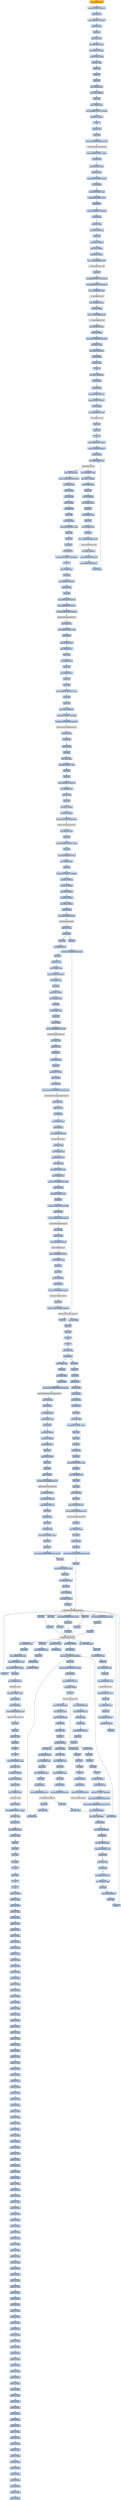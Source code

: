 digraph G {
node[shape=rectangle,style=filled,fillcolor=lightsteelblue,color=lightsteelblue]
bgcolor="transparent"
a0x01002620pushl_0x28UINT8[label="start\npushl $0x28<UINT8>",color="lightgrey",fillcolor="orange"];
a0x01002622pushl_0x1001250UINT32[label="0x01002622\npushl $0x1001250<UINT32>"];
a0x01002627call_0x010027bc[label="0x01002627\ncall 0x010027bc"];
a0x010027bcpushl_0x100280cUINT32[label="0x010027bc\npushl $0x100280c<UINT32>"];
a0x010027c1movl_fs_0_eax[label="0x010027c1\nmovl %fs:0, %eax"];
a0x010027c7pushl_eax[label="0x010027c7\npushl %eax"];
a0x010027c8movl_esp_fs_0[label="0x010027c8\nmovl %esp, %fs:0"];
a0x010027cfmovl_0x10esp__eax[label="0x010027cf\nmovl 0x10(%esp), %eax"];
a0x010027d3movl_ebp_0x10esp_[label="0x010027d3\nmovl %ebp, 0x10(%esp)"];
a0x010027d7leal_0x10esp__ebp[label="0x010027d7\nleal 0x10(%esp), %ebp"];
a0x010027dbsubl_eax_esp[label="0x010027db\nsubl %eax, %esp"];
a0x010027ddpushl_ebx[label="0x010027dd\npushl %ebx"];
a0x010027depushl_esi[label="0x010027de\npushl %esi"];
a0x010027dfpushl_edi[label="0x010027df\npushl %edi"];
a0x010027e0movl__8ebp__eax[label="0x010027e0\nmovl -8(%ebp), %eax"];
a0x010027e3movl_esp__24ebp_[label="0x010027e3\nmovl %esp, -24(%ebp)"];
a0x010027e6pushl_eax[label="0x010027e6\npushl %eax"];
a0x010027e7movl__4ebp__eax[label="0x010027e7\nmovl -4(%ebp), %eax"];
a0x010027eamovl_0xffffffffUINT32__4ebp_[label="0x010027ea\nmovl $0xffffffff<UINT32>, -4(%ebp)"];
a0x010027f1movl_eax__8ebp_[label="0x010027f1\nmovl %eax, -8(%ebp)"];
a0x010027f4ret[label="0x010027f4\nret"];
a0x0100262cxorl_edi_edi[label="0x0100262c\nxorl %edi, %edi"];
a0x0100262epushl_edi[label="0x0100262e\npushl %edi"];
a0x0100262fcall_GetModuleHandleA_kernel32_dll[label="0x0100262f\ncall GetModuleHandleA@kernel32.dll"];
GetModuleHandleA_kernel32_dll[label="GetModuleHandleA@kernel32.dll",color="lightgrey",fillcolor="lightgrey"];
a0x01002635cmpw_0x5a4dUINT16_eax_[label="0x01002635\ncmpw $0x5a4d<UINT16>, (%eax)"];
a0x0100263ajne_0x0100265b[label="0x0100263a\njne 0x0100265b"];
a0x0100263cmovl_0x3ceax__ecx[label="0x0100263c\nmovl 0x3c(%eax), %ecx"];
a0x0100263faddl_eax_ecx[label="0x0100263f\naddl %eax, %ecx"];
a0x01002641cmpl_0x4550UINT32_ecx_[label="0x01002641\ncmpl $0x4550<UINT32>, (%ecx)"];
a0x01002647jne_0x0100265b[label="0x01002647\njne 0x0100265b"];
a0x01002649movzwl_0x18ecx__eax[label="0x01002649\nmovzwl 0x18(%ecx), %eax"];
a0x0100264dcmpl_0x10bUINT32_eax[label="0x0100264d\ncmpl $0x10b<UINT32>, %eax"];
a0x01002652je_0x01002673[label="0x01002652\nje 0x01002673"];
a0x01002673cmpl_0xeUINT8_0x74ecx_[label="0x01002673\ncmpl $0xe<UINT8>, 0x74(%ecx)"];
a0x01002677jbe_0x0100265b[label="0x01002677\njbe 0x0100265b"];
a0x01002679xorl_eax_eax[label="0x01002679\nxorl %eax, %eax"];
a0x0100267bcmpl_edi_0xe8ecx_[label="0x0100267b\ncmpl %edi, 0xe8(%ecx)"];
a0x01002681setne_al[label="0x01002681\nsetne %al"];
a0x01002684movl_eax__28ebp_[label="0x01002684\nmovl %eax, -28(%ebp)"];
a0x01002687movl_edi__4ebp_[label="0x01002687\nmovl %edi, -4(%ebp)"];
a0x0100268apushl_0x1UINT8[label="0x0100268a\npushl $0x1<UINT8>"];
a0x0100268ccall___set_app_type_msvcrt_dll[label="0x0100268c\ncall __set_app_type@msvcrt.dll"];
a__set_app_type_msvcrt_dll[label="__set_app_type@msvcrt.dll",color="lightgrey",fillcolor="lightgrey"];
a0x01002692popl_ecx[label="0x01002692\npopl %ecx"];
a0x01002693orl_0xffffffffUINT8_0x01006310[label="0x01002693\norl $0xffffffff<UINT8>, 0x01006310"];
a0x0100269aorl_0xffffffffUINT8_0x01006314[label="0x0100269a\norl $0xffffffff<UINT8>, 0x01006314"];
a0x010026a1call___p__fmode_msvcrt_dll[label="0x010026a1\ncall __p__fmode@msvcrt.dll"];
a__p__fmode_msvcrt_dll[label="__p__fmode@msvcrt.dll",color="lightgrey",fillcolor="lightgrey"];
a0x010026a7movl_0x010062a4_ecx[label="0x010026a7\nmovl 0x010062a4, %ecx"];
a0x010026admovl_ecx_eax_[label="0x010026ad\nmovl %ecx, (%eax)"];
a0x010026afcall___p__commode_msvcrt_dll[label="0x010026af\ncall __p__commode@msvcrt.dll"];
a__p__commode_msvcrt_dll[label="__p__commode@msvcrt.dll",color="lightgrey",fillcolor="lightgrey"];
a0x010026b5movl_0x010062a0_ecx[label="0x010026b5\nmovl 0x010062a0, %ecx"];
a0x010026bbmovl_ecx_eax_[label="0x010026bb\nmovl %ecx, (%eax)"];
a0x010026bdmovl__adjust_fdiv_msvcrt_dll_eax[label="0x010026bd\nmovl _adjust_fdiv@msvcrt.dll, %eax"];
a0x010026c2movl_eax__eax[label="0x010026c2\nmovl (%eax), %eax"];
a0x010026c4movl_eax_0x01006318[label="0x010026c4\nmovl %eax, 0x01006318"];
a0x010026c9call_0x010027b8[label="0x010026c9\ncall 0x010027b8"];
a0x010027b8xorl_eax_eax[label="0x010027b8\nxorl %eax, %eax"];
a0x010027baret[label="0x010027ba\nret"];
a0x010026cecmpl_edi_0x01006028[label="0x010026ce\ncmpl %edi, 0x01006028"];
a0x010026d4jne_0x010026e2[label="0x010026d4\njne 0x010026e2"];
a0x010026e2call_0x010027a6[label="0x010026e2\ncall 0x010027a6"];
a0x010027a6pushl_0x30000UINT32[label="0x010027a6\npushl $0x30000<UINT32>"];
a0x010027abpushl_0x10000UINT32[label="0x010027ab\npushl $0x10000<UINT32>"];
a0x010027b0call_0x01002806[label="0x010027b0\ncall 0x01002806"];
a0x01002806jmp__controlfp_msvcrt_dll[label="0x01002806\njmp _controlfp@msvcrt.dll"];
a_controlfp_msvcrt_dll[label="_controlfp@msvcrt.dll",color="lightgrey",fillcolor="lightgrey"];
a0x010027b5popl_ecx[label="0x010027b5\npopl %ecx"];
a0x010027b6popl_ecx[label="0x010027b6\npopl %ecx"];
a0x010027b7ret[label="0x010027b7\nret"];
a0x010026e7pushl_0x100116cUINT32[label="0x010026e7\npushl $0x100116c<UINT32>"];
a0x010026ecpushl_0x1001168UINT32[label="0x010026ec\npushl $0x1001168<UINT32>"];
a0x010026f1call_0x010027a0[label="0x010026f1\ncall 0x010027a0"];
a0x010027a0jmp__initterm_msvcrt_dll[label="0x010027a0\njmp _initterm@msvcrt.dll"];
a_initterm_msvcrt_dll[label="_initterm@msvcrt.dll",color="lightgrey",fillcolor="lightgrey"];
a0x010026f6movl_0x0100629c_eax[label="0x010026f6\nmovl 0x0100629c, %eax"];
a0x010026fbmovl_eax__32ebp_[label="0x010026fb\nmovl %eax, -32(%ebp)"];
a0x010026feleal__32ebp__eax[label="0x010026fe\nleal -32(%ebp), %eax"];
a0x01002701pushl_eax[label="0x01002701\npushl %eax"];
a0x01002702pushl_0x01006298[label="0x01002702\npushl 0x01006298"];
a0x01002708leal__36ebp__eax[label="0x01002708\nleal -36(%ebp), %eax"];
a0x0100270bpushl_eax[label="0x0100270b\npushl %eax"];
a0x0100270cleal__40ebp__eax[label="0x0100270c\nleal -40(%ebp), %eax"];
a0x0100270fpushl_eax[label="0x0100270f\npushl %eax"];
a0x01002710leal__44ebp__eax[label="0x01002710\nleal -44(%ebp), %eax"];
a0x01002713pushl_eax[label="0x01002713\npushl %eax"];
a0x01002714call___wgetmainargs_msvcrt_dll[label="0x01002714\ncall __wgetmainargs@msvcrt.dll"];
a__wgetmainargs_msvcrt_dll[label="__wgetmainargs@msvcrt.dll",color="lightgrey",fillcolor="lightgrey"];
a0x0100271amovl_eax__48ebp_[label="0x0100271a\nmovl %eax, -48(%ebp)"];
a0x0100271dpushl_0x1001164UINT32[label="0x0100271d\npushl $0x1001164<UINT32>"];
a0x01002722pushl_0x1001160UINT32[label="0x01002722\npushl $0x1001160<UINT32>"];
a0x01002727call_0x010027a0[label="0x01002727\ncall 0x010027a0"];
a0x0100272cmovl__36ebp__eax[label="0x0100272c\nmovl -36(%ebp), %eax"];
a0x0100272fmovl___winitenv_msvcrt_dll_ecx[label="0x0100272f\nmovl __winitenv@msvcrt.dll, %ecx"];
a0x01002735movl_eax_ecx_[label="0x01002735\nmovl %eax, (%ecx)"];
a0x01002737pushl__36ebp_[label="0x01002737\npushl -36(%ebp)"];
a0x0100273apushl__40ebp_[label="0x0100273a\npushl -40(%ebp)"];
a0x0100273dpushl__44ebp_[label="0x0100273d\npushl -44(%ebp)"];
a0x01002740call_0x01002093[label="0x01002740\ncall 0x01002093"];
a0x01002093pushl_ebp[label="0x01002093\npushl %ebp"];
a0x01002094movl_esp_ebp[label="0x01002094\nmovl %esp, %ebp"];
a0x01002096subl_0x21cUINT32_esp[label="0x01002096\nsubl $0x21c<UINT32>, %esp"];
a0x0100209cpushl_ebx[label="0x0100209c\npushl %ebx"];
a0x0100209dpushl_esi[label="0x0100209d\npushl %esi"];
a0x0100209epushl_edi[label="0x0100209e\npushl %edi"];
a0x0100209fcall_0x01002255[label="0x0100209f\ncall 0x01002255"];
a0x01002255movl_0x1f4UINT32_0x01006024[label="0x01002255\nmovl $0x1f4<UINT32>, 0x01006024"];
a0x0100225fret[label="0x0100225f\nret"];
a0x010020a4leal__12ebp__eax[label="0x010020a4\nleal -12(%ebp), %eax"];
a0x010020a7pushl_eax[label="0x010020a7\npushl %eax"];
a0x010020a8pushl_0x2001fUINT32[label="0x010020a8\npushl $0x2001f<UINT32>"];
a0x010020adxorl_ebx_ebx[label="0x010020ad\nxorl %ebx, %ebx"];
a0x010020afpushl_ebx[label="0x010020af\npushl %ebx"];
a0x010020b0pushl_0x1001200UINT32[label="0x010020b0\npushl $0x1001200<UINT32>"];
a0x010020b5pushl_0x80000002UINT32[label="0x010020b5\npushl $0x80000002<UINT32>"];
a0x010020bacall_RegOpenKeyExW_advapi32_dll[label="0x010020ba\ncall RegOpenKeyExW@advapi32.dll"];
RegOpenKeyExW_advapi32_dll[label="RegOpenKeyExW@advapi32.dll",color="lightgrey",fillcolor="lightgrey"];
a0x010020c0cmpl_ebx_eax[label="0x010020c0\ncmpl %ebx, %eax"];
a0x010020c2movl_0x5deUINT32_esi[label="0x010020c2\nmovl $0x5de<UINT32>, %esi"];
a0x010020c7je_0x010020d1[label="0x010020c7\nje 0x010020d1"];
a0x010020d1movl__12ebp__eax[label="0x010020d1\nmovl -12(%ebp), %eax"];
a0x010020d4leal__16ebp__ecx[label="0x010020d4\nleal -16(%ebp), %ecx"];
a0x010020d7pushl_ecx[label="0x010020d7\npushl %ecx"];
a0x010020d8leal__4ebp__ecx[label="0x010020d8\nleal -4(%ebp), %ecx"];
a0x010020dbpushl_ecx[label="0x010020db\npushl %ecx"];
a0x010020dcleal__20ebp__ecx[label="0x010020dc\nleal -20(%ebp), %ecx"];
a0x010020dfpushl_ecx[label="0x010020df\npushl %ecx"];
a0x010020e0pushl_ebx[label="0x010020e0\npushl %ebx"];
a0x010020e1movl_0x10011e0UINT32_edi[label="0x010020e1\nmovl $0x10011e0<UINT32>, %edi"];
a0x010020e6pushl_edi[label="0x010020e6\npushl %edi"];
a0x010020e7pushl_eax[label="0x010020e7\npushl %eax"];
a0x010020e8movl_eax_0x01006300[label="0x010020e8\nmovl %eax, 0x01006300"];
a0x010020edmovl_0x4UINT32__16ebp_[label="0x010020ed\nmovl $0x4<UINT32>, -16(%ebp)"];
a0x010020f4call_RegQueryValueExW_advapi32_dll[label="0x010020f4\ncall RegQueryValueExW@advapi32.dll"];
RegQueryValueExW_advapi32_dll[label="RegQueryValueExW@advapi32.dll",color="lightgrey",fillcolor="lightgrey"];
a0x010020fatestl_eax_eax[label="0x010020fa\ntestl %eax, %eax"];
a0x010020fcje_0x01002101[label="0x010020fc\nje 0x01002101"];
a0x01002101call_0x01001f94[label="0x01002101\ncall 0x01001f94"];
a0x01001f94pushl_ebp[label="0x01001f94\npushl %ebp"];
a0x01001f95movl_esp_ebp[label="0x01001f95\nmovl %esp, %ebp"];
a0x01001f97subl_0x4cUINT8_esp[label="0x01001f97\nsubl $0x4c<UINT8>, %esp"];
a0x01001f9apushl_ebx[label="0x01001f9a\npushl %ebx"];
a0x01001f9bpushl_esi[label="0x01001f9b\npushl %esi"];
a0x01001f9cpushl_0x10011dcUINT32[label="0x01001f9c\npushl $0x10011dc<UINT32>"];
a0x01001fa1leal__16ebp__eax[label="0x01001fa1\nleal -16(%ebp), %eax"];
a0x01001fa4xorl_esi_esi[label="0x01001fa4\nxorl %esi, %esi"];
a0x01001fa6pushl_eax[label="0x01001fa6\npushl %eax"];
a0x01001fa7movl_esi__4ebp_[label="0x01001fa7\nmovl %esi, -4(%ebp)"];
a0x01001faamovl_esi__8ebp_[label="0x01001faa\nmovl %esi, -8(%ebp)"];
a0x01001fadcall_RtlInitUnicodeString_ntdll_dll[label="0x01001fad\ncall RtlInitUnicodeString@ntdll.dll"];
RtlInitUnicodeString_ntdll_dll[label="RtlInitUnicodeString@ntdll.dll",color="lightgrey",fillcolor="lightgrey"];
a0x01001fb3leal__40ebp__eax[label="0x01001fb3\nleal -40(%ebp), %eax"];
a0x01001fb6pushl_eax[label="0x01001fb6\npushl %eax"];
a0x01001fb7movl_0x2000000UINT32_ebx[label="0x01001fb7\nmovl $0x2000000<UINT32>, %ebx"];
a0x01001fbcpushl_ebx[label="0x01001fbc\npushl %ebx"];
a0x01001fbdpushl_0x1006304UINT32[label="0x01001fbd\npushl $0x1006304<UINT32>"];
a0x01001fc2leal__16ebp__eax[label="0x01001fc2\nleal -16(%ebp), %eax"];
a0x01001fc5pushl_eax[label="0x01001fc5\npushl %eax"];
a0x01001fc6movl_0x18UINT32__40ebp_[label="0x01001fc6\nmovl $0x18<UINT32>, -40(%ebp)"];
a0x01001fcdmovl_esi__36ebp_[label="0x01001fcd\nmovl %esi, -36(%ebp)"];
a0x01001fd0movl_esi__28ebp_[label="0x01001fd0\nmovl %esi, -28(%ebp)"];
a0x01001fd3movl_esi__32ebp_[label="0x01001fd3\nmovl %esi, -32(%ebp)"];
a0x01001fd6movl_esi__24ebp_[label="0x01001fd6\nmovl %esi, -24(%ebp)"];
a0x01001fd9movl_esi__20ebp_[label="0x01001fd9\nmovl %esi, -20(%ebp)"];
a0x01001fdccall_0x01003028[label="0x01001fdc\ncall 0x01003028"];
a0x01003028jmp_SamConnect_samlib_dll[label="0x01003028\njmp SamConnect@samlib.dll"];
SamConnect_samlib_dll[label="SamConnect@samlib.dll",color="lightgrey",fillcolor="lightgrey"];
a0x01001fe1cmpl_esi_eax[label="0x01001fe1\ncmpl %esi, %eax"];
a0x01001fe3jnl_0x01001ff1[label="0x01001fe3\njnl 0x01001ff1"];
a0x01001fe5pushl_eax[label="0x01001fe5\npushl %eax"];
a0x01001ff1pushl_edi[label="0x01001ff1\npushl %edi"];
a0x01001ff2pushl_0x6UINT8[label="0x01001ff2\npushl $0x6<UINT8>"];
a0x01001ff4popl_ecx[label="0x01001ff4\npopl %ecx"];
a0x01001ff5xorl_eax_eax[label="0x01001ff5\nxorl %eax, %eax"];
a0x01001ff7leal__40ebp__edi[label="0x01001ff7\nleal -40(%ebp), %edi"];
a0x01001ffarepz_stosl_eax_es_edi_[label="0x01001ffa\nrepz stosl %eax, %es:(%edi)"];
a0x01001ffcleal__4ebp__eax[label="0x01001ffc\nleal -4(%ebp), %eax"];
a0x01001fffpushl_eax[label="0x01001fff\npushl %eax"];
a0x01002000pushl_0x1UINT8[label="0x01002000\npushl $0x1<UINT8>"];
a0x01002002leal__40ebp__eax[label="0x01002002\nleal -40(%ebp), %eax"];
a0x01002005pushl_eax[label="0x01002005\npushl %eax"];
a0x01002006leal__16ebp__eax[label="0x01002006\nleal -16(%ebp), %eax"];
a0x01002009pushl_eax[label="0x01002009\npushl %eax"];
a0x0100200acall_0x01002824[label="0x0100200a\ncall 0x01002824"];
a0x01002824jmp_LsaOpenPolicy_advapi32_dll[label="0x01002824\njmp LsaOpenPolicy@advapi32.dll"];
LsaOpenPolicy_advapi32_dll[label="LsaOpenPolicy@advapi32.dll",color="lightgrey",fillcolor="lightgrey"];
a0x0100200fmovl_eax_edi[label="0x0100200f\nmovl %eax, %edi"];
a0x01002011cmpl_esi_edi[label="0x01002011\ncmpl %esi, %edi"];
a0x01002013jl_0x01002031[label="0x01002013\njl 0x01002031"];
a0x01002015leal__8ebp__eax[label="0x01002015\nleal -8(%ebp), %eax"];
a0x01002018pushl_eax[label="0x01002018\npushl %eax"];
a0x01002019pushl_0x5UINT8[label="0x01002019\npushl $0x5<UINT8>"];
a0x0100201bpushl__4ebp_[label="0x0100201b\npushl -4(%ebp)"];
a0x0100201ecall_0x0100281e[label="0x0100201e\ncall 0x0100281e"];
a0x0100281ejmp_LsaQueryInformationPolicy_advapi32_dll[label="0x0100281e\njmp LsaQueryInformationPolicy@advapi32.dll"];
LsaQueryInformationPolicy_advapi32_dll[label="LsaQueryInformationPolicy@advapi32.dll",color="lightgrey",fillcolor="lightgrey"];
a0x01002023movl_eax_edi[label="0x01002023\nmovl %eax, %edi"];
a0x01002025cmpl_esi_edi[label="0x01002025\ncmpl %esi, %edi"];
a0x01002027jnl_0x0100203f[label="0x01002027\njnl 0x0100203f"];
a0x0100203fmovl__8ebp__eax[label="0x0100203f\nmovl -8(%ebp), %eax"];
a0x01002042pushl_0x8eax_[label="0x01002042\npushl 0x8(%eax)"];
a0x01002045call_RtlLengthSid_ntdll_dll[label="0x01002045\ncall RtlLengthSid@ntdll.dll"];
RtlLengthSid_ntdll_dll[label="RtlLengthSid@ntdll.dll",color="lightgrey",fillcolor="lightgrey"];
a0x0100204bmovl_eax_ecx[label="0x0100204b\nmovl %eax, %ecx"];
a0x0100204dmovl__8ebp__eax[label="0x0100204d\nmovl -8(%ebp), %eax"];
a0x01002050movl_0x8eax__esi[label="0x01002050\nmovl 0x8(%eax), %esi"];
a0x01002053movl_ecx_edx[label="0x01002053\nmovl %ecx, %edx"];
a0x01002055shrl_0x2UINT8_ecx[label="0x01002055\nshrl $0x2<UINT8>, %ecx"];
a0x01002058leal__76ebp__edi[label="0x01002058\nleal -76(%ebp), %edi"];
a0x0100205brepz_movsl_ds_esi__es_edi_[label="0x0100205b\nrepz movsl %ds:(%esi), %es:(%edi)"];
a0x0100205dmovl_edx_ecx[label="0x0100205d\nmovl %edx, %ecx"];
a0x0100205fandl_0x3UINT8_ecx[label="0x0100205f\nandl $0x3<UINT8>, %ecx"];
a0x01002062pushl_eax[label="0x01002062\npushl %eax"];
a0x01002063repz_movsb_ds_esi__es_edi_[label="0x01002063\nrepz movsb %ds:(%esi), %es:(%edi)"];
a0x01002065call_0x01002812[label="0x01002065\ncall 0x01002812"];
a0x01002812jmp_LsaFreeMemory_advapi32_dll[label="0x01002812\njmp LsaFreeMemory@advapi32.dll"];
LsaFreeMemory_advapi32_dll[label="LsaFreeMemory@advapi32.dll",color="lightgrey",fillcolor="lightgrey"];
a0x0100206apushl__4ebp_[label="0x0100206a\npushl -4(%ebp)"];
a0x0100206dcall_0x01002818[label="0x0100206d\ncall 0x01002818"];
a0x01002818jmp_LsaClose_advapi32_dll[label="0x01002818\njmp LsaClose@advapi32.dll"];
LsaClose_advapi32_dll[label="LsaClose@advapi32.dll",color="lightgrey",fillcolor="lightgrey"];
a0x01002072pushl_0x10062d8UINT32[label="0x01002072\npushl $0x10062d8<UINT32>"];
a0x01002077leal__76ebp__eax[label="0x01002077\nleal -76(%ebp), %eax"];
a0x0100207apushl_eax[label="0x0100207a\npushl %eax"];
a0x0100207bpushl_ebx[label="0x0100207b\npushl %ebx"];
a0x0100207cpushl_0x01006304[label="0x0100207c\npushl 0x01006304"];
a0x01002082call_0x0100301c[label="0x01002082\ncall 0x0100301c"];
a0x0100301cjmp_SamOpenDomain_samlib_dll[label="0x0100301c\njmp SamOpenDomain@samlib.dll"];
SamOpenDomain_samlib_dll[label="SamOpenDomain@samlib.dll",color="lightgrey",fillcolor="lightgrey"];
a0x01002087pushl_eax[label="0x01002087\npushl %eax"];
a0x01002088call_RtlNtStatusToDosError_ntdll_dll[label="0x01002088\ncall RtlNtStatusToDosError@ntdll.dll"];
RtlNtStatusToDosError_ntdll_dll[label="RtlNtStatusToDosError@ntdll.dll",color="lightgrey",fillcolor="lightgrey"];
a0x0100208epopl_edi[label="0x0100208e\npopl %edi"];
a0x0100208fpopl_esi[label="0x0100208f\npopl %esi"];
a0x01002090popl_ebx[label="0x01002090\npopl %ebx"];
a0x01002091leave_[label="0x01002091\nleave "];
a0x01002092ret[label="0x01002092\nret"];
a0x01002106cmpl_ebx_eax[label="0x01002106\ncmpl %ebx, %eax"];
a0x01002108je_0x01002112[label="0x01002108\nje 0x01002112"];
a0x0100210apushl_eax[label="0x0100210a\npushl %eax"];
a0x01002112leal__8ebp__eax[label="0x01002112\nleal -8(%ebp), %eax"];
a0x01002115pushl_eax[label="0x01002115\npushl %eax"];
a0x01002116pushl_0x010062d8[label="0x01002116\npushl 0x010062d8"];
a0x0100211ccall_0x0100302e[label="0x0100211c\ncall 0x0100302e"];
a0x0100302ejmp_SamiGetBootKeyInformation_samlib_dll[label="0x0100302e\njmp SamiGetBootKeyInformation@samlib.dll"];
SamiGetBootKeyInformation_samlib_dll[label="SamiGetBootKeyInformation@samlib.dll",color="lightgrey",fillcolor="lightgrey"];
a0x01002121cmpl_ebx_eax[label="0x01002121\ncmpl %ebx, %eax"];
a0x01002123jnl_0x01002134[label="0x01002123\njnl 0x01002134"];
a0x01002134movl__8ebp__eax[label="0x01002134\nmovl -8(%ebp), %eax"];
a0x01002137cmpl__4ebp__eax[label="0x01002137\ncmpl -4(%ebp), %eax"];
a0x0100213aje_0x01002167[label="0x0100213a\nje 0x01002167"];
a0x0100213cpushl_0x4UINT8[label="0x0100213c\npushl $0x4<UINT8>"];
a0x0100213emovl_eax__4ebp_[label="0x0100213e\nmovl %eax, -4(%ebp)"];
a0x01002141leal__4ebp__eax[label="0x01002141\nleal -4(%ebp), %eax"];
a0x01002144pushl_eax[label="0x01002144\npushl %eax"];
a0x01002145pushl_0x4UINT8[label="0x01002145\npushl $0x4<UINT8>"];
a0x01002147pushl_ebx[label="0x01002147\npushl %ebx"];
a0x01002148pushl_edi[label="0x01002148\npushl %edi"];
a0x01002149pushl__12ebp_[label="0x01002149\npushl -12(%ebp)"];
a0x0100214ccall_RegSetValueExW_advapi32_dll[label="0x0100214c\ncall RegSetValueExW@advapi32.dll"];
RegSetValueExW_advapi32_dll[label="RegSetValueExW@advapi32.dll",color="lightgrey",fillcolor="lightgrey"];
a0x01002152pushl_0x10UINT8[label="0x01002152\npushl $0x10<UINT8>"];
a0x01002154pushl_0x5dfUINT32[label="0x01002154\npushl $0x5df<UINT32>"];
a0x01002159pushl_0x5dcUINT32[label="0x01002159\npushl $0x5dc<UINT32>"];
a0x0100215epushl_ebx[label="0x0100215e\npushl %ebx"];
a0x0100215fcall_0x0100142e[label="0x0100215f\ncall 0x0100142e"];
a0x0100142epushl_ebp[label="0x0100142e\npushl %ebp"];
a0x0100142fmovl_esp_ebp[label="0x0100142f\nmovl %esp, %ebp"];
a0x01001431subl_0x410UINT32_esp[label="0x01001431\nsubl $0x410<UINT32>, %esp"];
a0x01001437pushl_ebx[label="0x01001437\npushl %ebx"];
a0x01001438pushl_esi[label="0x01001438\npushl %esi"];
a0x01001439movl_GetModuleHandleW_kernel32_dll_esi[label="0x01001439\nmovl GetModuleHandleW@kernel32.dll, %esi"];
a0x0100143fpushl_edi[label="0x0100143f\npushl %edi"];
a0x01001440movl_0x104UINT32_ebx[label="0x01001440\nmovl $0x104<UINT32>, %ebx"];
a0x01001445pushl_ebx[label="0x01001445\npushl %ebx"];
a0x01001446leal__520ebp__eax[label="0x01001446\nleal -520(%ebp), %eax"];
a0x0100144cpushl_eax[label="0x0100144c\npushl %eax"];
a0x0100144dpushl_0x10ebp_[label="0x0100144d\npushl 0x10(%ebp)"];
a0x01001450pushl_0x0UINT8[label="0x01001450\npushl $0x0<UINT8>"];
a0x01001452call_esi[label="0x01001452\ncall %esi"];
GetModuleHandleW_kernel32_dll[label="GetModuleHandleW@kernel32.dll",color="lightgrey",fillcolor="lightgrey"];
a0x01001454movl_LoadStringW_user32_dll_edi[label="0x01001454\nmovl LoadStringW@user32.dll, %edi"];
a0x0100145apushl_eax[label="0x0100145a\npushl %eax"];
a0x0100145bcall_edi[label="0x0100145b\ncall %edi"];
LoadStringW_user32_dll[label="LoadStringW@user32.dll",color="lightgrey",fillcolor="lightgrey"];
a0x0100145dpushl_ebx[label="0x0100145d\npushl %ebx"];
a0x0100145eleal__1040ebp__eax[label="0x0100145e\nleal -1040(%ebp), %eax"];
a0x01001464pushl_eax[label="0x01001464\npushl %eax"];
a0x01001465pushl_0xcebp_[label="0x01001465\npushl 0xc(%ebp)"];
a0x01001468pushl_0x0UINT8[label="0x01001468\npushl $0x0<UINT8>"];
a0x0100146acall_esi[label="0x0100146a\ncall %esi"];
a0x0100146cpushl_eax[label="0x0100146c\npushl %eax"];
a0x0100146dcall_edi[label="0x0100146d\ncall %edi"];
a0x0100146fpushl_0x0UINT8[label="0x0100146f\npushl $0x0<UINT8>"];
a0x01001471call_0x010013cb[label="0x01001471\ncall 0x010013cb"];
a0x010013cbcmpl_0x0UINT8_0x010062dc[label="0x010013cb\ncmpl $0x0<UINT8>, 0x010062dc"];
a0x010013d2pushl_esi[label="0x010013d2\npushl %esi"];
a0x010013d3movl_LoadCursorW_user32_dll_esi[label="0x010013d3\nmovl LoadCursorW@user32.dll, %esi"];
a0x010013d9jne_0x010013e9[label="0x010013d9\njne 0x010013e9"];
a0x010013dbpushl_0x7f00UINT32[label="0x010013db\npushl $0x7f00<UINT32>"];
a0x010013e0pushl_0x0UINT8[label="0x010013e0\npushl $0x0<UINT8>"];
a0x010013e2call_esi[label="0x010013e2\ncall %esi"];
LoadCursorW_user32_dll[label="LoadCursorW@user32.dll",color="lightgrey",fillcolor="lightgrey"];
a0x010013e4movl_eax_0x010062dc[label="0x010013e4\nmovl %eax, 0x010062dc"];
a0x010013e9movl_0x0100630c_eax[label="0x010013e9\nmovl 0x0100630c, %eax"];
a0x010013eetestl_eax_eax[label="0x010013ee\ntestl %eax, %eax"];
a0x010013f0jne_0x010013ff[label="0x010013f0\njne 0x010013ff"];
a0x010013f2pushl_0x7f02UINT32[label="0x010013f2\npushl $0x7f02<UINT32>"];
a0x010013f7pushl_eax[label="0x010013f7\npushl %eax"];
a0x010013f8call_esi[label="0x010013f8\ncall %esi"];
a0x010013famovl_eax_0x0100630c[label="0x010013fa\nmovl %eax, 0x0100630c"];
a0x010013ffmovl_0x8esp__esi[label="0x010013ff\nmovl 0x8(%esp), %esi"];
a0x01001403cmpl_esi_0x01006308[label="0x01001403\ncmpl %esi, 0x01006308"];
a0x01001409je_0x01001428[label="0x01001409\nje 0x01001428"];
a0x01001428movl_esi_eax[label="0x01001428\nmovl %esi, %eax"];
a0x0100142apopl_esi[label="0x0100142a\npopl %esi"];
a0x0100142bret_0x4UINT16[label="0x0100142b\nret $0x4<UINT16>"];
a0x01001476pushl_0x14ebp_[label="0x01001476\npushl 0x14(%ebp)"];
a0x01001479movl_eax_esi[label="0x01001479\nmovl %eax, %esi"];
a0x0100147bleal__520ebp__eax[label="0x0100147b\nleal -520(%ebp), %eax"];
a0x01001481pushl_eax[label="0x01001481\npushl %eax"];
a0x01001482leal__1040ebp__eax[label="0x01001482\nleal -1040(%ebp), %eax"];
a0x01001488pushl_eax[label="0x01001488\npushl %eax"];
a0x01001489pushl_0x8ebp_[label="0x01001489\npushl 0x8(%ebp)"];
a0x0100148ccall_MessageBoxW_user32_dll[label="0x0100148c\ncall MessageBoxW@user32.dll"];
MessageBoxW_user32_dll[label="MessageBoxW@user32.dll",color="lightgrey",fillcolor="lightgrey"];
a0x01001492pushl_esi[label="0x01001492\npushl %esi"];
a0x01001493movl_eax_edi[label="0x01001493\nmovl %eax, %edi"];
a0x01001495call_0x010013cb[label="0x01001495\ncall 0x010013cb"];
a0x0100149amovl_edi_eax[label="0x0100149a\nmovl %edi, %eax"];
a0x0100149cpopl_edi[label="0x0100149c\npopl %edi"];
a0x0100149dpopl_esi[label="0x0100149d\npopl %esi"];
a0x0100149epopl_ebx[label="0x0100149e\npopl %ebx"];
a0x0100149fleave_[label="0x0100149f\nleave "];
a0x010014a0ret_0x10UINT16[label="0x010014a0\nret $0x10<UINT16>"];
a0x01002164movl__8ebp__eax[label="0x01002164\nmovl -8(%ebp), %eax"];
a0x01002167cmpl_0x1UINT8_0x8ebp_[label="0x01002167\ncmpl $0x1<UINT8>, 0x8(%ebp)"];
a0x0100216bmovl_LoadStringW_user32_dll_edi[label="0x0100216b\nmovl LoadStringW@user32.dll, %edi"];
a0x01002171movl_GetModuleHandleW_kernel32_dll_esi[label="0x01002171\nmovl GetModuleHandleW@kernel32.dll, %esi"];
a0x01002177movl_eax_0x01006060[label="0x01002177\nmovl %eax, 0x01006060"];
a0x0100217cmovl_eax_0x01006064[label="0x0100217c\nmovl %eax, 0x01006064"];
a0x01002181jle_0x010021db[label="0x01002181\njle 0x010021db"];
a0x010021dbcmpl_ebx_0x01006068[label="0x010021db\ncmpl %ebx, 0x01006068"];
a0x010021e1je_0x0100222f[label="0x010021e1\nje 0x0100222f"];
a0x010021e3movl_0x01006064_eax[label="0x010021e3\nmovl 0x01006064, %eax"];
a0x010021e8cmpl_0x1UINT8_eax[label="0x010021e8\ncmpl $0x1<UINT8>, %eax"];
a0x010021ebje_0x01002228[label="0x010021eb\nje 0x01002228"];
a0x010021edcmpl_ebx_eax[label="0x010021ed\ncmpl %ebx, %eax"];
a0x010021efje_0x01002228[label="0x010021ef\nje 0x01002228"];
a0x010021f1pushl_0x104UINT32[label="0x010021f1\npushl $0x104<UINT32>"];
a0x010021f6leal__540ebp__eax[label="0x010021f6\nleal -540(%ebp), %eax"];
a0x010021fcpushl_eax[label="0x010021fc\npushl %eax"];
a0x010021fdpushl_0x5ebUINT32[label="0x010021fd\npushl $0x5eb<UINT32>"];
a0x01002202pushl_ebx[label="0x01002202\npushl %ebx"];
a0x01002203call_esi[label="0x01002203\ncall %esi"];
a0x01002205pushl_eax[label="0x01002205\npushl %eax"];
a0x01002206call_edi[label="0x01002206\ncall %edi"];
a0x01002208leal__540ebp__eax[label="0x01002208\nleal -540(%ebp), %eax"];
a0x0100220epushl_eax[label="0x0100220e\npushl %eax"];
a0x0100220fmovl__iob_msvcrt_dll_eax[label="0x0100220f\nmovl _iob@msvcrt.dll, %eax"];
a0x01002214addl_0x40UINT8_eax[label="0x01002214\naddl $0x40<UINT8>, %eax"];
a0x01002217pushl_0x10011f8UINT32[label="0x01002217\npushl $0x10011f8<UINT32>"];
a0x0100221cpushl_eax[label="0x0100221c\npushl %eax"];
a0x0100221dcall_fprintf_msvcrt_dll[label="0x0100221d\ncall fprintf@msvcrt.dll"];
fprintf_msvcrt_dll[label="fprintf@msvcrt.dll",color="lightgrey",fillcolor="lightgrey"];
a0x01002223addl_0xcUINT8_esp[label="0x01002223\naddl $0xc<UINT8>, %esp"];
a0x01002226jmp_0x01002242[label="0x01002226\njmp 0x01002242"];
a0x01002242pushl_0x01006300[label="0x01002242\npushl 0x01006300"];
a0x01002248call_RegCloseKey_advapi32_dll[label="0x01002248\ncall RegCloseKey@advapi32.dll"];
RegCloseKey_advapi32_dll[label="RegCloseKey@advapi32.dll",color="lightgrey",fillcolor="lightgrey"];
a0x0100224epopl_edi[label="0x0100224e\npopl %edi"];
a0x0100224fpopl_esi[label="0x0100224f\npopl %esi"];
a0x01002250xorl_eax_eax[label="0x01002250\nxorl %eax, %eax"];
a0x01002252popl_ebx[label="0x01002252\npopl %ebx"];
a0x01002253leave_[label="0x01002253\nleave "];
a0x01002254ret[label="0x01002254\nret"];
a0x01002745addl_0x30UINT8_esp[label="0x01002745\naddl $0x30<UINT8>, %esp"];
a0x01002748movl_eax_esi[label="0x01002748\nmovl %eax, %esi"];
a0x0100274amovl_esi__52ebp_[label="0x0100274a\nmovl %esi, -52(%ebp)"];
a0x0100274dcmpl_edi__28ebp_[label="0x0100274d\ncmpl %edi, -28(%ebp)"];
a0x01002750jne_0x01002759[label="0x01002750\njne 0x01002759"];
a0x01002759call__cexit_msvcrt_dll[label="0x01002759\ncall _cexit@msvcrt.dll"];
a_cexit_msvcrt_dll[label="_cexit@msvcrt.dll",color="lightgrey",fillcolor="lightgrey"];
a0x0100275fjmp_0x0100278e[label="0x0100275f\njmp 0x0100278e"];
a0x0100278eorl_0xffffffffUINT8__4ebp_[label="0x0100278e\norl $0xffffffff<UINT8>, -4(%ebp)"];
a0x01002792movl_esi_eax[label="0x01002792\nmovl %esi, %eax"];
a0x01002794call_0x010027f5[label="0x01002794\ncall 0x010027f5"];
a0x010027f5movl__16ebp__ecx[label="0x010027f5\nmovl -16(%ebp), %ecx"];
a0x010027f8movl_ecx_fs_0[label="0x010027f8\nmovl %ecx, %fs:0"];
a0x010027ffpopl_ecx[label="0x010027ff\npopl %ecx"];
a0x01002800popl_edi[label="0x01002800\npopl %edi"];
a0x01002801popl_esi[label="0x01002801\npopl %esi"];
a0x01002802popl_ebx[label="0x01002802\npopl %ebx"];
a0x01002803leave_[label="0x01002803\nleave "];
a0x01002804pushl_ecx[label="0x01002804\npushl %ecx"];
a0x01002805ret[label="0x01002805\nret"];
a0x01002799ret[label="0x01002799\nret"];
a0x00000000addb_al_eax_[label="0x00000000\naddb %al, (%eax)"];
a0x00000002addb_al_eax_[label="0x00000002\naddb %al, (%eax)"];
a0x00000004addb_al_eax_[label="0x00000004\naddb %al, (%eax)"];
a0x00000006addb_al_eax_[label="0x00000006\naddb %al, (%eax)"];
a0x00000008addb_al_eax_[label="0x00000008\naddb %al, (%eax)"];
a0x0000000aaddb_al_eax_[label="0x0000000a\naddb %al, (%eax)"];
a0x0000000caddb_al_eax_[label="0x0000000c\naddb %al, (%eax)"];
a0x0000000eaddb_al_eax_[label="0x0000000e\naddb %al, (%eax)"];
a0x00000010addb_al_eax_[label="0x00000010\naddb %al, (%eax)"];
a0x00000012addb_al_eax_[label="0x00000012\naddb %al, (%eax)"];
a0x00000014addb_al_eax_[label="0x00000014\naddb %al, (%eax)"];
a0x00000016addb_al_eax_[label="0x00000016\naddb %al, (%eax)"];
a0x00000018addb_al_eax_[label="0x00000018\naddb %al, (%eax)"];
a0x0000001aaddb_al_eax_[label="0x0000001a\naddb %al, (%eax)"];
a0x0000001caddb_al_eax_[label="0x0000001c\naddb %al, (%eax)"];
a0x0000001eaddb_al_eax_[label="0x0000001e\naddb %al, (%eax)"];
a0x00000020addb_al_eax_[label="0x00000020\naddb %al, (%eax)"];
a0x00000022addb_al_eax_[label="0x00000022\naddb %al, (%eax)"];
a0x00000024addb_al_eax_[label="0x00000024\naddb %al, (%eax)"];
a0x00000026addb_al_eax_[label="0x00000026\naddb %al, (%eax)"];
a0x00000028addb_al_eax_[label="0x00000028\naddb %al, (%eax)"];
a0x0000002aaddb_al_eax_[label="0x0000002a\naddb %al, (%eax)"];
a0x0000002caddb_al_eax_[label="0x0000002c\naddb %al, (%eax)"];
a0x0000002eaddb_al_eax_[label="0x0000002e\naddb %al, (%eax)"];
a0x00000030addb_al_eax_[label="0x00000030\naddb %al, (%eax)"];
a0x00000032addb_al_eax_[label="0x00000032\naddb %al, (%eax)"];
a0x00000034addb_al_eax_[label="0x00000034\naddb %al, (%eax)"];
a0x00000036addb_al_eax_[label="0x00000036\naddb %al, (%eax)"];
a0x00000038addb_al_eax_[label="0x00000038\naddb %al, (%eax)"];
a0x0000003aaddb_al_eax_[label="0x0000003a\naddb %al, (%eax)"];
a0x0000003caddb_al_eax_[label="0x0000003c\naddb %al, (%eax)"];
a0x0000003eaddb_al_eax_[label="0x0000003e\naddb %al, (%eax)"];
a0x00000040addb_al_eax_[label="0x00000040\naddb %al, (%eax)"];
a0x00000042addb_al_eax_[label="0x00000042\naddb %al, (%eax)"];
a0x00000044addb_al_eax_[label="0x00000044\naddb %al, (%eax)"];
a0x00000046addb_al_eax_[label="0x00000046\naddb %al, (%eax)"];
a0x00000048addb_al_eax_[label="0x00000048\naddb %al, (%eax)"];
a0x0000004aaddb_al_eax_[label="0x0000004a\naddb %al, (%eax)"];
a0x0000004caddb_al_eax_[label="0x0000004c\naddb %al, (%eax)"];
a0x0000004eaddb_al_eax_[label="0x0000004e\naddb %al, (%eax)"];
a0x00000050addb_al_eax_[label="0x00000050\naddb %al, (%eax)"];
a0x00000052addb_al_eax_[label="0x00000052\naddb %al, (%eax)"];
a0x00000054addb_al_eax_[label="0x00000054\naddb %al, (%eax)"];
a0x00000056addb_al_eax_[label="0x00000056\naddb %al, (%eax)"];
a0x00000058addb_al_eax_[label="0x00000058\naddb %al, (%eax)"];
a0x0000005aaddb_al_eax_[label="0x0000005a\naddb %al, (%eax)"];
a0x0000005caddb_al_eax_[label="0x0000005c\naddb %al, (%eax)"];
a0x0000005eaddb_al_eax_[label="0x0000005e\naddb %al, (%eax)"];
a0x00000060addb_al_eax_[label="0x00000060\naddb %al, (%eax)"];
a0x00000062addb_al_eax_[label="0x00000062\naddb %al, (%eax)"];
a0x00000064addb_al_eax_[label="0x00000064\naddb %al, (%eax)"];
a0x00000066addb_al_eax_[label="0x00000066\naddb %al, (%eax)"];
a0x00000068addb_al_eax_[label="0x00000068\naddb %al, (%eax)"];
a0x0000006aaddb_al_eax_[label="0x0000006a\naddb %al, (%eax)"];
a0x0000006caddb_al_eax_[label="0x0000006c\naddb %al, (%eax)"];
a0x0000006eaddb_al_eax_[label="0x0000006e\naddb %al, (%eax)"];
a0x00000070addb_al_eax_[label="0x00000070\naddb %al, (%eax)"];
a0x00000072addb_al_eax_[label="0x00000072\naddb %al, (%eax)"];
a0x00000074addb_al_eax_[label="0x00000074\naddb %al, (%eax)"];
a0x00000076addb_al_eax_[label="0x00000076\naddb %al, (%eax)"];
a0x00000078addb_al_eax_[label="0x00000078\naddb %al, (%eax)"];
a0x0000007aaddb_al_eax_[label="0x0000007a\naddb %al, (%eax)"];
a0x0000007caddb_al_eax_[label="0x0000007c\naddb %al, (%eax)"];
a0x0000007eaddb_al_eax_[label="0x0000007e\naddb %al, (%eax)"];
a0x00000080addb_al_eax_[label="0x00000080\naddb %al, (%eax)"];
a0x00000082addb_al_eax_[label="0x00000082\naddb %al, (%eax)"];
a0x00000084addb_al_eax_[label="0x00000084\naddb %al, (%eax)"];
a0x00000086addb_al_eax_[label="0x00000086\naddb %al, (%eax)"];
a0x00000088addb_al_eax_[label="0x00000088\naddb %al, (%eax)"];
a0x0000008aaddb_al_eax_[label="0x0000008a\naddb %al, (%eax)"];
a0x0000008caddb_al_eax_[label="0x0000008c\naddb %al, (%eax)"];
a0x0000008eaddb_al_eax_[label="0x0000008e\naddb %al, (%eax)"];
a0x00000090addb_al_eax_[label="0x00000090\naddb %al, (%eax)"];
a0x00000092addb_al_eax_[label="0x00000092\naddb %al, (%eax)"];
a0x00000094addb_al_eax_[label="0x00000094\naddb %al, (%eax)"];
a0x00000096addb_al_eax_[label="0x00000096\naddb %al, (%eax)"];
a0x00000098addb_al_eax_[label="0x00000098\naddb %al, (%eax)"];
a0x0000009aaddb_al_eax_[label="0x0000009a\naddb %al, (%eax)"];
a0x0000009caddb_al_eax_[label="0x0000009c\naddb %al, (%eax)"];
a0x0000009eaddb_al_eax_[label="0x0000009e\naddb %al, (%eax)"];
a0x000000a0addb_al_eax_[label="0x000000a0\naddb %al, (%eax)"];
a0x000000a2addb_al_eax_[label="0x000000a2\naddb %al, (%eax)"];
a0x000000a4addb_al_eax_[label="0x000000a4\naddb %al, (%eax)"];
a0x000000a6addb_al_eax_[label="0x000000a6\naddb %al, (%eax)"];
a0x000000a8addb_al_eax_[label="0x000000a8\naddb %al, (%eax)"];
a0x000000aaaddb_al_eax_[label="0x000000aa\naddb %al, (%eax)"];
a0x000000acaddb_al_eax_[label="0x000000ac\naddb %al, (%eax)"];
a0x000000aeaddb_al_eax_[label="0x000000ae\naddb %al, (%eax)"];
a0x000000b0addb_al_eax_[label="0x000000b0\naddb %al, (%eax)"];
a0x000000b2addb_al_eax_[label="0x000000b2\naddb %al, (%eax)"];
a0x000000b4addb_al_eax_[label="0x000000b4\naddb %al, (%eax)"];
a0x000000b6addb_al_eax_[label="0x000000b6\naddb %al, (%eax)"];
a0x000000b8addb_al_eax_[label="0x000000b8\naddb %al, (%eax)"];
a0x000000baaddb_al_eax_[label="0x000000ba\naddb %al, (%eax)"];
a0x000000bcaddb_al_eax_[label="0x000000bc\naddb %al, (%eax)"];
a0x000000beaddb_al_eax_[label="0x000000be\naddb %al, (%eax)"];
a0x000000c0addb_al_eax_[label="0x000000c0\naddb %al, (%eax)"];
a0x000000c2addb_al_eax_[label="0x000000c2\naddb %al, (%eax)"];
a0x000000c4addb_al_eax_[label="0x000000c4\naddb %al, (%eax)"];
a0x000000c6addb_al_eax_[label="0x000000c6\naddb %al, (%eax)"];
a0x000000c8addb_al_eax_[label="0x000000c8\naddb %al, (%eax)"];
a0x0100210bpushl_esi[label="0x0100210b\npushl %esi"];
a0x0100210cpushl_ebx[label="0x0100210c\npushl %ebx"];
a0x0100210dcall_0x01001551[label="0x0100210d\ncall 0x01001551"];
a0x01001551pushl_0xcesp_[label="0x01001551\npushl 0xc(%esp)"];
a0x01001555pushl_0xcesp_[label="0x01001555\npushl 0xc(%esp)"];
a0x01001559pushl_0xcesp_[label="0x01001559\npushl 0xc(%esp)"];
a0x0100155dcall_0x010014a3[label="0x0100155d\ncall 0x010014a3"];
a0x010014a3pushl_ebp[label="0x010014a3\npushl %ebp"];
a0x010014a4movl_esp_ebp[label="0x010014a4\nmovl %esp, %ebp"];
a0x010014a6subl_0x618UINT32_esp[label="0x010014a6\nsubl $0x618<UINT32>, %esp"];
a0x010014acpushl_ebx[label="0x010014ac\npushl %ebx"];
a0x010014adpushl_esi[label="0x010014ad\npushl %esi"];
a0x010014aepushl_edi[label="0x010014ae\npushl %edi"];
a0x010014afxorl_edi_edi[label="0x010014af\nxorl %edi, %edi"];
a0x010014b1pushl_edi[label="0x010014b1\npushl %edi"];
a0x010014b2movl_0x104UINT32_esi[label="0x010014b2\nmovl $0x104<UINT32>, %esi"];
a0x010014b7pushl_esi[label="0x010014b7\npushl %esi"];
a0x010014b8leal__1040ebp__eax[label="0x010014b8\nleal -1040(%ebp), %eax"];
a0x010014bepushl_eax[label="0x010014be\npushl %eax"];
a0x010014bfpushl_edi[label="0x010014bf\npushl %edi"];
a0x010014c0pushl_0x10ebp_[label="0x010014c0\npushl 0x10(%ebp)"];
a0x010014c3pushl_edi[label="0x010014c3\npushl %edi"];
a0x010014c4pushl_0x1000UINT32[label="0x010014c4\npushl $0x1000<UINT32>"];
a0x010014c9call_FormatMessageW_kernel32_dll[label="0x010014c9\ncall FormatMessageW@kernel32.dll"];
FormatMessageW_kernel32_dll[label="FormatMessageW@kernel32.dll",color="lightgrey",fillcolor="lightgrey"];
a0x010014cfpushl_esi[label="0x010014cf\npushl %esi"];
a0x010014d0leal__520ebp__eax[label="0x010014d0\nleal -520(%ebp), %eax"];
a0x010014d6pushl_eax[label="0x010014d6\npushl %eax"];
a0x010014d7pushl_0xcebp_[label="0x010014d7\npushl 0xc(%ebp)"];
a0x010014dapushl_edi[label="0x010014da\npushl %edi"];
a0x010014dbmovl_GetModuleHandleW_kernel32_dll_edi[label="0x010014db\nmovl GetModuleHandleW@kernel32.dll, %edi"];
a0x010014e1call_edi[label="0x010014e1\ncall %edi"];
a0x010014e3movl_LoadStringW_user32_dll_ebx[label="0x010014e3\nmovl LoadStringW@user32.dll, %ebx"];
a0x010014e9pushl_eax[label="0x010014e9\npushl %eax"];
a0x010014eacall_ebx[label="0x010014ea\ncall %ebx"];
a0x010014ecleal__1040ebp__eax[label="0x010014ec\nleal -1040(%ebp), %eax"];
a0x010014f2pushl_eax[label="0x010014f2\npushl %eax"];
a0x010014f3leal__520ebp__eax[label="0x010014f3\nleal -520(%ebp), %eax"];
a0x010014f9pushl_eax[label="0x010014f9\npushl %eax"];
a0x010014faleal__1560ebp__eax[label="0x010014fa\nleal -1560(%ebp), %eax"];
a0x01001500pushl_eax[label="0x01001500\npushl %eax"];
a0x01001501call_wsprintfW_user32_dll[label="0x01001501\ncall wsprintfW@user32.dll"];
wsprintfW_user32_dll[label="wsprintfW@user32.dll",color="lightgrey",fillcolor="lightgrey"];
a0x01001507addl_0xcUINT8_esp[label="0x01001507\naddl $0xc<UINT8>, %esp"];
a0x0100150apushl_esi[label="0x0100150a\npushl %esi"];
a0x0100150bleal__520ebp__eax[label="0x0100150b\nleal -520(%ebp), %eax"];
a0x01001511pushl_eax[label="0x01001511\npushl %eax"];
a0x01001512pushl_0x5ddUINT32[label="0x01001512\npushl $0x5dd<UINT32>"];
a0x01001517pushl_0x0UINT8[label="0x01001517\npushl $0x0<UINT8>"];
a0x01001519call_edi[label="0x01001519\ncall %edi"];
a0x0100151bpushl_eax[label="0x0100151b\npushl %eax"];
a0x0100151ccall_ebx[label="0x0100151c\ncall %ebx"];
a0x0100151epushl_0x0UINT8[label="0x0100151e\npushl $0x0<UINT8>"];
a0x01001520call_0x010013cb[label="0x01001520\ncall 0x010013cb"];
a0x01001525movl_eax_esi[label="0x01001525\nmovl %eax, %esi"];
a0x01001527pushl_0x10UINT8[label="0x01001527\npushl $0x10<UINT8>"];
a0x01001529leal__520ebp__eax[label="0x01001529\nleal -520(%ebp), %eax"];
a0x0100152fpushl_eax[label="0x0100152f\npushl %eax"];
a0x01001530leal__1040ebp__eax[label="0x01001530\nleal -1040(%ebp), %eax"];
a0x01001536pushl_eax[label="0x01001536\npushl %eax"];
a0x01001537pushl_0x8ebp_[label="0x01001537\npushl 0x8(%ebp)"];
a0x0100153acall_MessageBoxW_user32_dll[label="0x0100153a\ncall MessageBoxW@user32.dll"];
a0x01001540pushl_esi[label="0x01001540\npushl %esi"];
a0x01001541movl_eax_edi[label="0x01001541\nmovl %eax, %edi"];
a0x01001543call_0x010013cb[label="0x01001543\ncall 0x010013cb"];
a0x01001548movl_edi_eax[label="0x01001548\nmovl %edi, %eax"];
a0x0100154apopl_edi[label="0x0100154a\npopl %edi"];
a0x0100154bpopl_esi[label="0x0100154b\npopl %esi"];
a0x0100154cpopl_ebx[label="0x0100154c\npopl %ebx"];
a0x0100154dleave_[label="0x0100154d\nleave "];
a0x0100154eret_0xcUINT16[label="0x0100154e\nret $0xc<UINT16>"];
a0x01001562pushl_0xcesp_[label="0x01001562\npushl 0xc(%esp)"];
a0x01001566call_ExitProcess_kernel32_dll[label="0x01001566\ncall ExitProcess@kernel32.dll"];
ExitProcess_kernel32_dll[label="ExitProcess@kernel32.dll",color="lightgrey",fillcolor="lightgrey"];
a0x01001fe6call_RtlNtStatusToDosError_ntdll_dll[label="0x01001fe6\ncall RtlNtStatusToDosError@ntdll.dll"];
a0x01001fecjmp_0x0100208f[label="0x01001fec\njmp 0x0100208f"];
a0x01002620pushl_0x28UINT8 -> a0x01002622pushl_0x1001250UINT32 [color="#000000"];
a0x01002622pushl_0x1001250UINT32 -> a0x01002627call_0x010027bc [color="#000000"];
a0x01002627call_0x010027bc -> a0x010027bcpushl_0x100280cUINT32 [color="#000000"];
a0x010027bcpushl_0x100280cUINT32 -> a0x010027c1movl_fs_0_eax [color="#000000"];
a0x010027c1movl_fs_0_eax -> a0x010027c7pushl_eax [color="#000000"];
a0x010027c7pushl_eax -> a0x010027c8movl_esp_fs_0 [color="#000000"];
a0x010027c8movl_esp_fs_0 -> a0x010027cfmovl_0x10esp__eax [color="#000000"];
a0x010027cfmovl_0x10esp__eax -> a0x010027d3movl_ebp_0x10esp_ [color="#000000"];
a0x010027d3movl_ebp_0x10esp_ -> a0x010027d7leal_0x10esp__ebp [color="#000000"];
a0x010027d7leal_0x10esp__ebp -> a0x010027dbsubl_eax_esp [color="#000000"];
a0x010027dbsubl_eax_esp -> a0x010027ddpushl_ebx [color="#000000"];
a0x010027ddpushl_ebx -> a0x010027depushl_esi [color="#000000"];
a0x010027depushl_esi -> a0x010027dfpushl_edi [color="#000000"];
a0x010027dfpushl_edi -> a0x010027e0movl__8ebp__eax [color="#000000"];
a0x010027e0movl__8ebp__eax -> a0x010027e3movl_esp__24ebp_ [color="#000000"];
a0x010027e3movl_esp__24ebp_ -> a0x010027e6pushl_eax [color="#000000"];
a0x010027e6pushl_eax -> a0x010027e7movl__4ebp__eax [color="#000000"];
a0x010027e7movl__4ebp__eax -> a0x010027eamovl_0xffffffffUINT32__4ebp_ [color="#000000"];
a0x010027eamovl_0xffffffffUINT32__4ebp_ -> a0x010027f1movl_eax__8ebp_ [color="#000000"];
a0x010027f1movl_eax__8ebp_ -> a0x010027f4ret [color="#000000"];
a0x010027f4ret -> a0x0100262cxorl_edi_edi [color="#000000"];
a0x0100262cxorl_edi_edi -> a0x0100262epushl_edi [color="#000000"];
a0x0100262epushl_edi -> a0x0100262fcall_GetModuleHandleA_kernel32_dll [color="#000000"];
a0x0100262fcall_GetModuleHandleA_kernel32_dll -> GetModuleHandleA_kernel32_dll [color="#000000"];
GetModuleHandleA_kernel32_dll -> a0x01002635cmpw_0x5a4dUINT16_eax_ [color="#000000"];
a0x01002635cmpw_0x5a4dUINT16_eax_ -> a0x0100263ajne_0x0100265b [color="#000000"];
a0x0100263ajne_0x0100265b -> a0x0100263cmovl_0x3ceax__ecx [color="#000000",label="F"];
a0x0100263cmovl_0x3ceax__ecx -> a0x0100263faddl_eax_ecx [color="#000000"];
a0x0100263faddl_eax_ecx -> a0x01002641cmpl_0x4550UINT32_ecx_ [color="#000000"];
a0x01002641cmpl_0x4550UINT32_ecx_ -> a0x01002647jne_0x0100265b [color="#000000"];
a0x01002647jne_0x0100265b -> a0x01002649movzwl_0x18ecx__eax [color="#000000",label="F"];
a0x01002649movzwl_0x18ecx__eax -> a0x0100264dcmpl_0x10bUINT32_eax [color="#000000"];
a0x0100264dcmpl_0x10bUINT32_eax -> a0x01002652je_0x01002673 [color="#000000"];
a0x01002652je_0x01002673 -> a0x01002673cmpl_0xeUINT8_0x74ecx_ [color="#000000",label="T"];
a0x01002673cmpl_0xeUINT8_0x74ecx_ -> a0x01002677jbe_0x0100265b [color="#000000"];
a0x01002677jbe_0x0100265b -> a0x01002679xorl_eax_eax [color="#000000",label="F"];
a0x01002679xorl_eax_eax -> a0x0100267bcmpl_edi_0xe8ecx_ [color="#000000"];
a0x0100267bcmpl_edi_0xe8ecx_ -> a0x01002681setne_al [color="#000000"];
a0x01002681setne_al -> a0x01002684movl_eax__28ebp_ [color="#000000"];
a0x01002684movl_eax__28ebp_ -> a0x01002687movl_edi__4ebp_ [color="#000000"];
a0x01002687movl_edi__4ebp_ -> a0x0100268apushl_0x1UINT8 [color="#000000"];
a0x0100268apushl_0x1UINT8 -> a0x0100268ccall___set_app_type_msvcrt_dll [color="#000000"];
a0x0100268ccall___set_app_type_msvcrt_dll -> a__set_app_type_msvcrt_dll [color="#000000"];
a__set_app_type_msvcrt_dll -> a0x01002692popl_ecx [color="#000000"];
a0x01002692popl_ecx -> a0x01002693orl_0xffffffffUINT8_0x01006310 [color="#000000"];
a0x01002693orl_0xffffffffUINT8_0x01006310 -> a0x0100269aorl_0xffffffffUINT8_0x01006314 [color="#000000"];
a0x0100269aorl_0xffffffffUINT8_0x01006314 -> a0x010026a1call___p__fmode_msvcrt_dll [color="#000000"];
a0x010026a1call___p__fmode_msvcrt_dll -> a__p__fmode_msvcrt_dll [color="#000000"];
a__p__fmode_msvcrt_dll -> a0x010026a7movl_0x010062a4_ecx [color="#000000"];
a0x010026a7movl_0x010062a4_ecx -> a0x010026admovl_ecx_eax_ [color="#000000"];
a0x010026admovl_ecx_eax_ -> a0x010026afcall___p__commode_msvcrt_dll [color="#000000"];
a0x010026afcall___p__commode_msvcrt_dll -> a__p__commode_msvcrt_dll [color="#000000"];
a__p__commode_msvcrt_dll -> a0x010026b5movl_0x010062a0_ecx [color="#000000"];
a0x010026b5movl_0x010062a0_ecx -> a0x010026bbmovl_ecx_eax_ [color="#000000"];
a0x010026bbmovl_ecx_eax_ -> a0x010026bdmovl__adjust_fdiv_msvcrt_dll_eax [color="#000000"];
a0x010026bdmovl__adjust_fdiv_msvcrt_dll_eax -> a0x010026c2movl_eax__eax [color="#000000"];
a0x010026c2movl_eax__eax -> a0x010026c4movl_eax_0x01006318 [color="#000000"];
a0x010026c4movl_eax_0x01006318 -> a0x010026c9call_0x010027b8 [color="#000000"];
a0x010026c9call_0x010027b8 -> a0x010027b8xorl_eax_eax [color="#000000"];
a0x010027b8xorl_eax_eax -> a0x010027baret [color="#000000"];
a0x010027baret -> a0x010026cecmpl_edi_0x01006028 [color="#000000"];
a0x010026cecmpl_edi_0x01006028 -> a0x010026d4jne_0x010026e2 [color="#000000"];
a0x010026d4jne_0x010026e2 -> a0x010026e2call_0x010027a6 [color="#000000",label="T"];
a0x010026e2call_0x010027a6 -> a0x010027a6pushl_0x30000UINT32 [color="#000000"];
a0x010027a6pushl_0x30000UINT32 -> a0x010027abpushl_0x10000UINT32 [color="#000000"];
a0x010027abpushl_0x10000UINT32 -> a0x010027b0call_0x01002806 [color="#000000"];
a0x010027b0call_0x01002806 -> a0x01002806jmp__controlfp_msvcrt_dll [color="#000000"];
a0x01002806jmp__controlfp_msvcrt_dll -> a_controlfp_msvcrt_dll [color="#000000"];
a_controlfp_msvcrt_dll -> a0x010027b5popl_ecx [color="#000000"];
a0x010027b5popl_ecx -> a0x010027b6popl_ecx [color="#000000"];
a0x010027b6popl_ecx -> a0x010027b7ret [color="#000000"];
a0x010027b7ret -> a0x010026e7pushl_0x100116cUINT32 [color="#000000"];
a0x010026e7pushl_0x100116cUINT32 -> a0x010026ecpushl_0x1001168UINT32 [color="#000000"];
a0x010026ecpushl_0x1001168UINT32 -> a0x010026f1call_0x010027a0 [color="#000000"];
a0x010026f1call_0x010027a0 -> a0x010027a0jmp__initterm_msvcrt_dll [color="#000000"];
a0x010027a0jmp__initterm_msvcrt_dll -> a_initterm_msvcrt_dll [color="#000000"];
a_initterm_msvcrt_dll -> a0x010026f6movl_0x0100629c_eax [color="#000000"];
a0x010026f6movl_0x0100629c_eax -> a0x010026fbmovl_eax__32ebp_ [color="#000000"];
a0x010026fbmovl_eax__32ebp_ -> a0x010026feleal__32ebp__eax [color="#000000"];
a0x010026feleal__32ebp__eax -> a0x01002701pushl_eax [color="#000000"];
a0x01002701pushl_eax -> a0x01002702pushl_0x01006298 [color="#000000"];
a0x01002702pushl_0x01006298 -> a0x01002708leal__36ebp__eax [color="#000000"];
a0x01002708leal__36ebp__eax -> a0x0100270bpushl_eax [color="#000000"];
a0x0100270bpushl_eax -> a0x0100270cleal__40ebp__eax [color="#000000"];
a0x0100270cleal__40ebp__eax -> a0x0100270fpushl_eax [color="#000000"];
a0x0100270fpushl_eax -> a0x01002710leal__44ebp__eax [color="#000000"];
a0x01002710leal__44ebp__eax -> a0x01002713pushl_eax [color="#000000"];
a0x01002713pushl_eax -> a0x01002714call___wgetmainargs_msvcrt_dll [color="#000000"];
a0x01002714call___wgetmainargs_msvcrt_dll -> a__wgetmainargs_msvcrt_dll [color="#000000"];
a__wgetmainargs_msvcrt_dll -> a0x0100271amovl_eax__48ebp_ [color="#000000"];
a0x0100271amovl_eax__48ebp_ -> a0x0100271dpushl_0x1001164UINT32 [color="#000000"];
a0x0100271dpushl_0x1001164UINT32 -> a0x01002722pushl_0x1001160UINT32 [color="#000000"];
a0x01002722pushl_0x1001160UINT32 -> a0x01002727call_0x010027a0 [color="#000000"];
a0x01002727call_0x010027a0 -> a0x010027a0jmp__initterm_msvcrt_dll [color="#000000"];
a_initterm_msvcrt_dll -> a0x0100272cmovl__36ebp__eax [color="#000000"];
a0x0100272cmovl__36ebp__eax -> a0x0100272fmovl___winitenv_msvcrt_dll_ecx [color="#000000"];
a0x0100272fmovl___winitenv_msvcrt_dll_ecx -> a0x01002735movl_eax_ecx_ [color="#000000"];
a0x01002735movl_eax_ecx_ -> a0x01002737pushl__36ebp_ [color="#000000"];
a0x01002737pushl__36ebp_ -> a0x0100273apushl__40ebp_ [color="#000000"];
a0x0100273apushl__40ebp_ -> a0x0100273dpushl__44ebp_ [color="#000000"];
a0x0100273dpushl__44ebp_ -> a0x01002740call_0x01002093 [color="#000000"];
a0x01002740call_0x01002093 -> a0x01002093pushl_ebp [color="#000000"];
a0x01002093pushl_ebp -> a0x01002094movl_esp_ebp [color="#000000"];
a0x01002094movl_esp_ebp -> a0x01002096subl_0x21cUINT32_esp [color="#000000"];
a0x01002096subl_0x21cUINT32_esp -> a0x0100209cpushl_ebx [color="#000000"];
a0x0100209cpushl_ebx -> a0x0100209dpushl_esi [color="#000000"];
a0x0100209dpushl_esi -> a0x0100209epushl_edi [color="#000000"];
a0x0100209epushl_edi -> a0x0100209fcall_0x01002255 [color="#000000"];
a0x0100209fcall_0x01002255 -> a0x01002255movl_0x1f4UINT32_0x01006024 [color="#000000"];
a0x01002255movl_0x1f4UINT32_0x01006024 -> a0x0100225fret [color="#000000"];
a0x0100225fret -> a0x010020a4leal__12ebp__eax [color="#000000"];
a0x010020a4leal__12ebp__eax -> a0x010020a7pushl_eax [color="#000000"];
a0x010020a7pushl_eax -> a0x010020a8pushl_0x2001fUINT32 [color="#000000"];
a0x010020a8pushl_0x2001fUINT32 -> a0x010020adxorl_ebx_ebx [color="#000000"];
a0x010020adxorl_ebx_ebx -> a0x010020afpushl_ebx [color="#000000"];
a0x010020afpushl_ebx -> a0x010020b0pushl_0x1001200UINT32 [color="#000000"];
a0x010020b0pushl_0x1001200UINT32 -> a0x010020b5pushl_0x80000002UINT32 [color="#000000"];
a0x010020b5pushl_0x80000002UINT32 -> a0x010020bacall_RegOpenKeyExW_advapi32_dll [color="#000000"];
a0x010020bacall_RegOpenKeyExW_advapi32_dll -> RegOpenKeyExW_advapi32_dll [color="#000000"];
RegOpenKeyExW_advapi32_dll -> a0x010020c0cmpl_ebx_eax [color="#000000"];
a0x010020c0cmpl_ebx_eax -> a0x010020c2movl_0x5deUINT32_esi [color="#000000"];
a0x010020c2movl_0x5deUINT32_esi -> a0x010020c7je_0x010020d1 [color="#000000"];
a0x010020c7je_0x010020d1 -> a0x010020d1movl__12ebp__eax [color="#000000",label="T"];
a0x010020d1movl__12ebp__eax -> a0x010020d4leal__16ebp__ecx [color="#000000"];
a0x010020d4leal__16ebp__ecx -> a0x010020d7pushl_ecx [color="#000000"];
a0x010020d7pushl_ecx -> a0x010020d8leal__4ebp__ecx [color="#000000"];
a0x010020d8leal__4ebp__ecx -> a0x010020dbpushl_ecx [color="#000000"];
a0x010020dbpushl_ecx -> a0x010020dcleal__20ebp__ecx [color="#000000"];
a0x010020dcleal__20ebp__ecx -> a0x010020dfpushl_ecx [color="#000000"];
a0x010020dfpushl_ecx -> a0x010020e0pushl_ebx [color="#000000"];
a0x010020e0pushl_ebx -> a0x010020e1movl_0x10011e0UINT32_edi [color="#000000"];
a0x010020e1movl_0x10011e0UINT32_edi -> a0x010020e6pushl_edi [color="#000000"];
a0x010020e6pushl_edi -> a0x010020e7pushl_eax [color="#000000"];
a0x010020e7pushl_eax -> a0x010020e8movl_eax_0x01006300 [color="#000000"];
a0x010020e8movl_eax_0x01006300 -> a0x010020edmovl_0x4UINT32__16ebp_ [color="#000000"];
a0x010020edmovl_0x4UINT32__16ebp_ -> a0x010020f4call_RegQueryValueExW_advapi32_dll [color="#000000"];
a0x010020f4call_RegQueryValueExW_advapi32_dll -> RegQueryValueExW_advapi32_dll [color="#000000"];
RegQueryValueExW_advapi32_dll -> a0x010020fatestl_eax_eax [color="#000000"];
a0x010020fatestl_eax_eax -> a0x010020fcje_0x01002101 [color="#000000"];
a0x010020fcje_0x01002101 -> a0x01002101call_0x01001f94 [color="#000000",label="T"];
a0x01002101call_0x01001f94 -> a0x01001f94pushl_ebp [color="#000000"];
a0x01001f94pushl_ebp -> a0x01001f95movl_esp_ebp [color="#000000"];
a0x01001f95movl_esp_ebp -> a0x01001f97subl_0x4cUINT8_esp [color="#000000"];
a0x01001f97subl_0x4cUINT8_esp -> a0x01001f9apushl_ebx [color="#000000"];
a0x01001f9apushl_ebx -> a0x01001f9bpushl_esi [color="#000000"];
a0x01001f9bpushl_esi -> a0x01001f9cpushl_0x10011dcUINT32 [color="#000000"];
a0x01001f9cpushl_0x10011dcUINT32 -> a0x01001fa1leal__16ebp__eax [color="#000000"];
a0x01001fa1leal__16ebp__eax -> a0x01001fa4xorl_esi_esi [color="#000000"];
a0x01001fa4xorl_esi_esi -> a0x01001fa6pushl_eax [color="#000000"];
a0x01001fa6pushl_eax -> a0x01001fa7movl_esi__4ebp_ [color="#000000"];
a0x01001fa7movl_esi__4ebp_ -> a0x01001faamovl_esi__8ebp_ [color="#000000"];
a0x01001faamovl_esi__8ebp_ -> a0x01001fadcall_RtlInitUnicodeString_ntdll_dll [color="#000000"];
a0x01001fadcall_RtlInitUnicodeString_ntdll_dll -> RtlInitUnicodeString_ntdll_dll [color="#000000"];
RtlInitUnicodeString_ntdll_dll -> a0x01001fb3leal__40ebp__eax [color="#000000"];
a0x01001fb3leal__40ebp__eax -> a0x01001fb6pushl_eax [color="#000000"];
a0x01001fb6pushl_eax -> a0x01001fb7movl_0x2000000UINT32_ebx [color="#000000"];
a0x01001fb7movl_0x2000000UINT32_ebx -> a0x01001fbcpushl_ebx [color="#000000"];
a0x01001fbcpushl_ebx -> a0x01001fbdpushl_0x1006304UINT32 [color="#000000"];
a0x01001fbdpushl_0x1006304UINT32 -> a0x01001fc2leal__16ebp__eax [color="#000000"];
a0x01001fc2leal__16ebp__eax -> a0x01001fc5pushl_eax [color="#000000"];
a0x01001fc5pushl_eax -> a0x01001fc6movl_0x18UINT32__40ebp_ [color="#000000"];
a0x01001fc6movl_0x18UINT32__40ebp_ -> a0x01001fcdmovl_esi__36ebp_ [color="#000000"];
a0x01001fcdmovl_esi__36ebp_ -> a0x01001fd0movl_esi__28ebp_ [color="#000000"];
a0x01001fd0movl_esi__28ebp_ -> a0x01001fd3movl_esi__32ebp_ [color="#000000"];
a0x01001fd3movl_esi__32ebp_ -> a0x01001fd6movl_esi__24ebp_ [color="#000000"];
a0x01001fd6movl_esi__24ebp_ -> a0x01001fd9movl_esi__20ebp_ [color="#000000"];
a0x01001fd9movl_esi__20ebp_ -> a0x01001fdccall_0x01003028 [color="#000000"];
a0x01001fdccall_0x01003028 -> a0x01003028jmp_SamConnect_samlib_dll [color="#000000"];
a0x01003028jmp_SamConnect_samlib_dll -> SamConnect_samlib_dll [color="#000000"];
SamConnect_samlib_dll -> a0x01001fe1cmpl_esi_eax [color="#000000"];
a0x01001fe1cmpl_esi_eax -> a0x01001fe3jnl_0x01001ff1 [color="#000000"];
a0x01001fe3jnl_0x01001ff1 -> a0x01001fe5pushl_eax [color="#000000",label="F"];
a0x01001fe3jnl_0x01001ff1 -> a0x01001ff1pushl_edi [color="#000000",label="T"];
a0x01001ff1pushl_edi -> a0x01001ff2pushl_0x6UINT8 [color="#000000"];
a0x01001ff2pushl_0x6UINT8 -> a0x01001ff4popl_ecx [color="#000000"];
a0x01001ff4popl_ecx -> a0x01001ff5xorl_eax_eax [color="#000000"];
a0x01001ff5xorl_eax_eax -> a0x01001ff7leal__40ebp__edi [color="#000000"];
a0x01001ff7leal__40ebp__edi -> a0x01001ffarepz_stosl_eax_es_edi_ [color="#000000"];
a0x01001ffarepz_stosl_eax_es_edi_ -> a0x01001ffcleal__4ebp__eax [color="#000000"];
a0x01001ffcleal__4ebp__eax -> a0x01001fffpushl_eax [color="#000000"];
a0x01001fffpushl_eax -> a0x01002000pushl_0x1UINT8 [color="#000000"];
a0x01002000pushl_0x1UINT8 -> a0x01002002leal__40ebp__eax [color="#000000"];
a0x01002002leal__40ebp__eax -> a0x01002005pushl_eax [color="#000000"];
a0x01002005pushl_eax -> a0x01002006leal__16ebp__eax [color="#000000"];
a0x01002006leal__16ebp__eax -> a0x01002009pushl_eax [color="#000000"];
a0x01002009pushl_eax -> a0x0100200acall_0x01002824 [color="#000000"];
a0x0100200acall_0x01002824 -> a0x01002824jmp_LsaOpenPolicy_advapi32_dll [color="#000000"];
a0x01002824jmp_LsaOpenPolicy_advapi32_dll -> LsaOpenPolicy_advapi32_dll [color="#000000"];
LsaOpenPolicy_advapi32_dll -> a0x0100200fmovl_eax_edi [color="#000000"];
a0x0100200fmovl_eax_edi -> a0x01002011cmpl_esi_edi [color="#000000"];
a0x01002011cmpl_esi_edi -> a0x01002013jl_0x01002031 [color="#000000"];
a0x01002013jl_0x01002031 -> a0x01002015leal__8ebp__eax [color="#000000",label="F"];
a0x01002015leal__8ebp__eax -> a0x01002018pushl_eax [color="#000000"];
a0x01002018pushl_eax -> a0x01002019pushl_0x5UINT8 [color="#000000"];
a0x01002019pushl_0x5UINT8 -> a0x0100201bpushl__4ebp_ [color="#000000"];
a0x0100201bpushl__4ebp_ -> a0x0100201ecall_0x0100281e [color="#000000"];
a0x0100201ecall_0x0100281e -> a0x0100281ejmp_LsaQueryInformationPolicy_advapi32_dll [color="#000000"];
a0x0100281ejmp_LsaQueryInformationPolicy_advapi32_dll -> LsaQueryInformationPolicy_advapi32_dll [color="#000000"];
LsaQueryInformationPolicy_advapi32_dll -> a0x01002023movl_eax_edi [color="#000000"];
a0x01002023movl_eax_edi -> a0x01002025cmpl_esi_edi [color="#000000"];
a0x01002025cmpl_esi_edi -> a0x01002027jnl_0x0100203f [color="#000000"];
a0x01002027jnl_0x0100203f -> a0x0100203fmovl__8ebp__eax [color="#000000",label="T"];
a0x0100203fmovl__8ebp__eax -> a0x01002042pushl_0x8eax_ [color="#000000"];
a0x01002042pushl_0x8eax_ -> a0x01002045call_RtlLengthSid_ntdll_dll [color="#000000"];
a0x01002045call_RtlLengthSid_ntdll_dll -> RtlLengthSid_ntdll_dll [color="#000000"];
RtlLengthSid_ntdll_dll -> a0x0100204bmovl_eax_ecx [color="#000000"];
a0x0100204bmovl_eax_ecx -> a0x0100204dmovl__8ebp__eax [color="#000000"];
a0x0100204dmovl__8ebp__eax -> a0x01002050movl_0x8eax__esi [color="#000000"];
a0x01002050movl_0x8eax__esi -> a0x01002053movl_ecx_edx [color="#000000"];
a0x01002053movl_ecx_edx -> a0x01002055shrl_0x2UINT8_ecx [color="#000000"];
a0x01002055shrl_0x2UINT8_ecx -> a0x01002058leal__76ebp__edi [color="#000000"];
a0x01002058leal__76ebp__edi -> a0x0100205brepz_movsl_ds_esi__es_edi_ [color="#000000"];
a0x0100205brepz_movsl_ds_esi__es_edi_ -> a0x0100205dmovl_edx_ecx [color="#000000"];
a0x0100205dmovl_edx_ecx -> a0x0100205fandl_0x3UINT8_ecx [color="#000000"];
a0x0100205fandl_0x3UINT8_ecx -> a0x01002062pushl_eax [color="#000000"];
a0x01002062pushl_eax -> a0x01002063repz_movsb_ds_esi__es_edi_ [color="#000000"];
a0x01002063repz_movsb_ds_esi__es_edi_ -> a0x01002065call_0x01002812 [color="#000000"];
a0x01002065call_0x01002812 -> a0x01002812jmp_LsaFreeMemory_advapi32_dll [color="#000000"];
a0x01002812jmp_LsaFreeMemory_advapi32_dll -> LsaFreeMemory_advapi32_dll [color="#000000"];
LsaFreeMemory_advapi32_dll -> a0x0100206apushl__4ebp_ [color="#000000"];
a0x0100206apushl__4ebp_ -> a0x0100206dcall_0x01002818 [color="#000000"];
a0x0100206dcall_0x01002818 -> a0x01002818jmp_LsaClose_advapi32_dll [color="#000000"];
a0x01002818jmp_LsaClose_advapi32_dll -> LsaClose_advapi32_dll [color="#000000"];
LsaClose_advapi32_dll -> a0x01002072pushl_0x10062d8UINT32 [color="#000000"];
a0x01002072pushl_0x10062d8UINT32 -> a0x01002077leal__76ebp__eax [color="#000000"];
a0x01002077leal__76ebp__eax -> a0x0100207apushl_eax [color="#000000"];
a0x0100207apushl_eax -> a0x0100207bpushl_ebx [color="#000000"];
a0x0100207bpushl_ebx -> a0x0100207cpushl_0x01006304 [color="#000000"];
a0x0100207cpushl_0x01006304 -> a0x01002082call_0x0100301c [color="#000000"];
a0x01002082call_0x0100301c -> a0x0100301cjmp_SamOpenDomain_samlib_dll [color="#000000"];
a0x0100301cjmp_SamOpenDomain_samlib_dll -> SamOpenDomain_samlib_dll [color="#000000"];
SamOpenDomain_samlib_dll -> a0x01002087pushl_eax [color="#000000"];
a0x01002087pushl_eax -> a0x01002088call_RtlNtStatusToDosError_ntdll_dll [color="#000000"];
a0x01002088call_RtlNtStatusToDosError_ntdll_dll -> RtlNtStatusToDosError_ntdll_dll [color="#000000"];
RtlNtStatusToDosError_ntdll_dll -> a0x0100208epopl_edi [color="#000000"];
a0x0100208epopl_edi -> a0x0100208fpopl_esi [color="#000000"];
a0x0100208fpopl_esi -> a0x01002090popl_ebx [color="#000000"];
a0x01002090popl_ebx -> a0x01002091leave_ [color="#000000"];
a0x01002091leave_ -> a0x01002092ret [color="#000000"];
a0x01002092ret -> a0x01002106cmpl_ebx_eax [color="#000000"];
a0x01002106cmpl_ebx_eax -> a0x01002108je_0x01002112 [color="#000000"];
a0x01002108je_0x01002112 -> a0x0100210apushl_eax [color="#000000",label="F"];
a0x01002108je_0x01002112 -> a0x01002112leal__8ebp__eax [color="#000000",label="T"];
a0x01002112leal__8ebp__eax -> a0x01002115pushl_eax [color="#000000"];
a0x01002115pushl_eax -> a0x01002116pushl_0x010062d8 [color="#000000"];
a0x01002116pushl_0x010062d8 -> a0x0100211ccall_0x0100302e [color="#000000"];
a0x0100211ccall_0x0100302e -> a0x0100302ejmp_SamiGetBootKeyInformation_samlib_dll [color="#000000"];
a0x0100302ejmp_SamiGetBootKeyInformation_samlib_dll -> SamiGetBootKeyInformation_samlib_dll [color="#000000"];
SamiGetBootKeyInformation_samlib_dll -> a0x01002121cmpl_ebx_eax [color="#000000"];
a0x01002121cmpl_ebx_eax -> a0x01002123jnl_0x01002134 [color="#000000"];
a0x01002123jnl_0x01002134 -> a0x01002134movl__8ebp__eax [color="#000000",label="T"];
a0x01002134movl__8ebp__eax -> a0x01002137cmpl__4ebp__eax [color="#000000"];
a0x01002137cmpl__4ebp__eax -> a0x0100213aje_0x01002167 [color="#000000"];
a0x0100213aje_0x01002167 -> a0x0100213cpushl_0x4UINT8 [color="#000000",label="F"];
a0x0100213cpushl_0x4UINT8 -> a0x0100213emovl_eax__4ebp_ [color="#000000"];
a0x0100213emovl_eax__4ebp_ -> a0x01002141leal__4ebp__eax [color="#000000"];
a0x01002141leal__4ebp__eax -> a0x01002144pushl_eax [color="#000000"];
a0x01002144pushl_eax -> a0x01002145pushl_0x4UINT8 [color="#000000"];
a0x01002145pushl_0x4UINT8 -> a0x01002147pushl_ebx [color="#000000"];
a0x01002147pushl_ebx -> a0x01002148pushl_edi [color="#000000"];
a0x01002148pushl_edi -> a0x01002149pushl__12ebp_ [color="#000000"];
a0x01002149pushl__12ebp_ -> a0x0100214ccall_RegSetValueExW_advapi32_dll [color="#000000"];
a0x0100214ccall_RegSetValueExW_advapi32_dll -> RegSetValueExW_advapi32_dll [color="#000000"];
RegSetValueExW_advapi32_dll -> a0x01002152pushl_0x10UINT8 [color="#000000"];
a0x01002152pushl_0x10UINT8 -> a0x01002154pushl_0x5dfUINT32 [color="#000000"];
a0x01002154pushl_0x5dfUINT32 -> a0x01002159pushl_0x5dcUINT32 [color="#000000"];
a0x01002159pushl_0x5dcUINT32 -> a0x0100215epushl_ebx [color="#000000"];
a0x0100215epushl_ebx -> a0x0100215fcall_0x0100142e [color="#000000"];
a0x0100215fcall_0x0100142e -> a0x0100142epushl_ebp [color="#000000"];
a0x0100142epushl_ebp -> a0x0100142fmovl_esp_ebp [color="#000000"];
a0x0100142fmovl_esp_ebp -> a0x01001431subl_0x410UINT32_esp [color="#000000"];
a0x01001431subl_0x410UINT32_esp -> a0x01001437pushl_ebx [color="#000000"];
a0x01001437pushl_ebx -> a0x01001438pushl_esi [color="#000000"];
a0x01001438pushl_esi -> a0x01001439movl_GetModuleHandleW_kernel32_dll_esi [color="#000000"];
a0x01001439movl_GetModuleHandleW_kernel32_dll_esi -> a0x0100143fpushl_edi [color="#000000"];
a0x0100143fpushl_edi -> a0x01001440movl_0x104UINT32_ebx [color="#000000"];
a0x01001440movl_0x104UINT32_ebx -> a0x01001445pushl_ebx [color="#000000"];
a0x01001445pushl_ebx -> a0x01001446leal__520ebp__eax [color="#000000"];
a0x01001446leal__520ebp__eax -> a0x0100144cpushl_eax [color="#000000"];
a0x0100144cpushl_eax -> a0x0100144dpushl_0x10ebp_ [color="#000000"];
a0x0100144dpushl_0x10ebp_ -> a0x01001450pushl_0x0UINT8 [color="#000000"];
a0x01001450pushl_0x0UINT8 -> a0x01001452call_esi [color="#000000"];
a0x01001452call_esi -> GetModuleHandleW_kernel32_dll [color="#000000"];
GetModuleHandleW_kernel32_dll -> a0x01001454movl_LoadStringW_user32_dll_edi [color="#000000"];
a0x01001454movl_LoadStringW_user32_dll_edi -> a0x0100145apushl_eax [color="#000000"];
a0x0100145apushl_eax -> a0x0100145bcall_edi [color="#000000"];
a0x0100145bcall_edi -> LoadStringW_user32_dll [color="#000000"];
LoadStringW_user32_dll -> a0x0100145dpushl_ebx [color="#000000"];
a0x0100145dpushl_ebx -> a0x0100145eleal__1040ebp__eax [color="#000000"];
a0x0100145eleal__1040ebp__eax -> a0x01001464pushl_eax [color="#000000"];
a0x01001464pushl_eax -> a0x01001465pushl_0xcebp_ [color="#000000"];
a0x01001465pushl_0xcebp_ -> a0x01001468pushl_0x0UINT8 [color="#000000"];
a0x01001468pushl_0x0UINT8 -> a0x0100146acall_esi [color="#000000"];
a0x0100146acall_esi -> GetModuleHandleW_kernel32_dll [color="#000000"];
GetModuleHandleW_kernel32_dll -> a0x0100146cpushl_eax [color="#000000"];
a0x0100146cpushl_eax -> a0x0100146dcall_edi [color="#000000"];
a0x0100146dcall_edi -> LoadStringW_user32_dll [color="#000000"];
LoadStringW_user32_dll -> a0x0100146fpushl_0x0UINT8 [color="#000000"];
a0x0100146fpushl_0x0UINT8 -> a0x01001471call_0x010013cb [color="#000000"];
a0x01001471call_0x010013cb -> a0x010013cbcmpl_0x0UINT8_0x010062dc [color="#000000"];
a0x010013cbcmpl_0x0UINT8_0x010062dc -> a0x010013d2pushl_esi [color="#000000"];
a0x010013d2pushl_esi -> a0x010013d3movl_LoadCursorW_user32_dll_esi [color="#000000"];
a0x010013d3movl_LoadCursorW_user32_dll_esi -> a0x010013d9jne_0x010013e9 [color="#000000"];
a0x010013d9jne_0x010013e9 -> a0x010013dbpushl_0x7f00UINT32 [color="#000000",label="F"];
a0x010013dbpushl_0x7f00UINT32 -> a0x010013e0pushl_0x0UINT8 [color="#000000"];
a0x010013e0pushl_0x0UINT8 -> a0x010013e2call_esi [color="#000000"];
a0x010013e2call_esi -> LoadCursorW_user32_dll [color="#000000"];
LoadCursorW_user32_dll -> a0x010013e4movl_eax_0x010062dc [color="#000000"];
a0x010013e4movl_eax_0x010062dc -> a0x010013e9movl_0x0100630c_eax [color="#000000"];
a0x010013e9movl_0x0100630c_eax -> a0x010013eetestl_eax_eax [color="#000000"];
a0x010013eetestl_eax_eax -> a0x010013f0jne_0x010013ff [color="#000000"];
a0x010013f0jne_0x010013ff -> a0x010013f2pushl_0x7f02UINT32 [color="#000000",label="F"];
a0x010013f2pushl_0x7f02UINT32 -> a0x010013f7pushl_eax [color="#000000"];
a0x010013f7pushl_eax -> a0x010013f8call_esi [color="#000000"];
a0x010013f8call_esi -> LoadCursorW_user32_dll [color="#000000"];
LoadCursorW_user32_dll -> a0x010013famovl_eax_0x0100630c [color="#000000"];
a0x010013famovl_eax_0x0100630c -> a0x010013ffmovl_0x8esp__esi [color="#000000"];
a0x010013ffmovl_0x8esp__esi -> a0x01001403cmpl_esi_0x01006308 [color="#000000"];
a0x01001403cmpl_esi_0x01006308 -> a0x01001409je_0x01001428 [color="#000000"];
a0x01001409je_0x01001428 -> a0x01001428movl_esi_eax [color="#000000",label="T"];
a0x01001428movl_esi_eax -> a0x0100142apopl_esi [color="#000000"];
a0x0100142apopl_esi -> a0x0100142bret_0x4UINT16 [color="#000000"];
a0x0100142bret_0x4UINT16 -> a0x01001476pushl_0x14ebp_ [color="#000000"];
a0x01001476pushl_0x14ebp_ -> a0x01001479movl_eax_esi [color="#000000"];
a0x01001479movl_eax_esi -> a0x0100147bleal__520ebp__eax [color="#000000"];
a0x0100147bleal__520ebp__eax -> a0x01001481pushl_eax [color="#000000"];
a0x01001481pushl_eax -> a0x01001482leal__1040ebp__eax [color="#000000"];
a0x01001482leal__1040ebp__eax -> a0x01001488pushl_eax [color="#000000"];
a0x01001488pushl_eax -> a0x01001489pushl_0x8ebp_ [color="#000000"];
a0x01001489pushl_0x8ebp_ -> a0x0100148ccall_MessageBoxW_user32_dll [color="#000000"];
a0x0100148ccall_MessageBoxW_user32_dll -> MessageBoxW_user32_dll [color="#000000"];
MessageBoxW_user32_dll -> a0x01001492pushl_esi [color="#000000"];
a0x01001492pushl_esi -> a0x01001493movl_eax_edi [color="#000000"];
a0x01001493movl_eax_edi -> a0x01001495call_0x010013cb [color="#000000"];
a0x01001495call_0x010013cb -> a0x010013cbcmpl_0x0UINT8_0x010062dc [color="#000000"];
a0x0100142bret_0x4UINT16 -> a0x0100149amovl_edi_eax [color="#000000"];
a0x0100149amovl_edi_eax -> a0x0100149cpopl_edi [color="#000000"];
a0x0100149cpopl_edi -> a0x0100149dpopl_esi [color="#000000"];
a0x0100149dpopl_esi -> a0x0100149epopl_ebx [color="#000000"];
a0x0100149epopl_ebx -> a0x0100149fleave_ [color="#000000"];
a0x0100149fleave_ -> a0x010014a0ret_0x10UINT16 [color="#000000"];
a0x010014a0ret_0x10UINT16 -> a0x01002164movl__8ebp__eax [color="#000000"];
a0x01002164movl__8ebp__eax -> a0x01002167cmpl_0x1UINT8_0x8ebp_ [color="#000000"];
a0x01002167cmpl_0x1UINT8_0x8ebp_ -> a0x0100216bmovl_LoadStringW_user32_dll_edi [color="#000000"];
a0x0100216bmovl_LoadStringW_user32_dll_edi -> a0x01002171movl_GetModuleHandleW_kernel32_dll_esi [color="#000000"];
a0x01002171movl_GetModuleHandleW_kernel32_dll_esi -> a0x01002177movl_eax_0x01006060 [color="#000000"];
a0x01002177movl_eax_0x01006060 -> a0x0100217cmovl_eax_0x01006064 [color="#000000"];
a0x0100217cmovl_eax_0x01006064 -> a0x01002181jle_0x010021db [color="#000000"];
a0x01002181jle_0x010021db -> a0x010021dbcmpl_ebx_0x01006068 [color="#000000",label="T"];
a0x010021dbcmpl_ebx_0x01006068 -> a0x010021e1je_0x0100222f [color="#000000"];
a0x010021e1je_0x0100222f -> a0x010021e3movl_0x01006064_eax [color="#000000",label="F"];
a0x010021e3movl_0x01006064_eax -> a0x010021e8cmpl_0x1UINT8_eax [color="#000000"];
a0x010021e8cmpl_0x1UINT8_eax -> a0x010021ebje_0x01002228 [color="#000000"];
a0x010021ebje_0x01002228 -> a0x010021edcmpl_ebx_eax [color="#000000",label="F"];
a0x010021edcmpl_ebx_eax -> a0x010021efje_0x01002228 [color="#000000"];
a0x010021efje_0x01002228 -> a0x010021f1pushl_0x104UINT32 [color="#000000",label="F"];
a0x010021f1pushl_0x104UINT32 -> a0x010021f6leal__540ebp__eax [color="#000000"];
a0x010021f6leal__540ebp__eax -> a0x010021fcpushl_eax [color="#000000"];
a0x010021fcpushl_eax -> a0x010021fdpushl_0x5ebUINT32 [color="#000000"];
a0x010021fdpushl_0x5ebUINT32 -> a0x01002202pushl_ebx [color="#000000"];
a0x01002202pushl_ebx -> a0x01002203call_esi [color="#000000"];
a0x01002203call_esi -> GetModuleHandleW_kernel32_dll [color="#000000"];
GetModuleHandleW_kernel32_dll -> a0x01002205pushl_eax [color="#000000"];
a0x01002205pushl_eax -> a0x01002206call_edi [color="#000000"];
a0x01002206call_edi -> LoadStringW_user32_dll [color="#000000"];
LoadStringW_user32_dll -> a0x01002208leal__540ebp__eax [color="#000000"];
a0x01002208leal__540ebp__eax -> a0x0100220epushl_eax [color="#000000"];
a0x0100220epushl_eax -> a0x0100220fmovl__iob_msvcrt_dll_eax [color="#000000"];
a0x0100220fmovl__iob_msvcrt_dll_eax -> a0x01002214addl_0x40UINT8_eax [color="#000000"];
a0x01002214addl_0x40UINT8_eax -> a0x01002217pushl_0x10011f8UINT32 [color="#000000"];
a0x01002217pushl_0x10011f8UINT32 -> a0x0100221cpushl_eax [color="#000000"];
a0x0100221cpushl_eax -> a0x0100221dcall_fprintf_msvcrt_dll [color="#000000"];
a0x0100221dcall_fprintf_msvcrt_dll -> fprintf_msvcrt_dll [color="#000000"];
fprintf_msvcrt_dll -> a0x01002223addl_0xcUINT8_esp [color="#000000"];
a0x01002223addl_0xcUINT8_esp -> a0x01002226jmp_0x01002242 [color="#000000"];
a0x01002226jmp_0x01002242 -> a0x01002242pushl_0x01006300 [color="#000000"];
a0x01002242pushl_0x01006300 -> a0x01002248call_RegCloseKey_advapi32_dll [color="#000000"];
a0x01002248call_RegCloseKey_advapi32_dll -> RegCloseKey_advapi32_dll [color="#000000"];
RegCloseKey_advapi32_dll -> a0x0100224epopl_edi [color="#000000"];
a0x0100224epopl_edi -> a0x0100224fpopl_esi [color="#000000"];
a0x0100224fpopl_esi -> a0x01002250xorl_eax_eax [color="#000000"];
a0x01002250xorl_eax_eax -> a0x01002252popl_ebx [color="#000000"];
a0x01002252popl_ebx -> a0x01002253leave_ [color="#000000"];
a0x01002253leave_ -> a0x01002254ret [color="#000000"];
a0x01002254ret -> a0x01002745addl_0x30UINT8_esp [color="#000000"];
a0x01002745addl_0x30UINT8_esp -> a0x01002748movl_eax_esi [color="#000000"];
a0x01002748movl_eax_esi -> a0x0100274amovl_esi__52ebp_ [color="#000000"];
a0x0100274amovl_esi__52ebp_ -> a0x0100274dcmpl_edi__28ebp_ [color="#000000"];
a0x0100274dcmpl_edi__28ebp_ -> a0x01002750jne_0x01002759 [color="#000000"];
a0x01002750jne_0x01002759 -> a0x01002759call__cexit_msvcrt_dll [color="#000000",label="T"];
a0x01002759call__cexit_msvcrt_dll -> a_cexit_msvcrt_dll [color="#000000"];
a_cexit_msvcrt_dll -> a0x0100275fjmp_0x0100278e [color="#000000"];
a0x0100275fjmp_0x0100278e -> a0x0100278eorl_0xffffffffUINT8__4ebp_ [color="#000000"];
a0x0100278eorl_0xffffffffUINT8__4ebp_ -> a0x01002792movl_esi_eax [color="#000000"];
a0x01002792movl_esi_eax -> a0x01002794call_0x010027f5 [color="#000000"];
a0x01002794call_0x010027f5 -> a0x010027f5movl__16ebp__ecx [color="#000000"];
a0x010027f5movl__16ebp__ecx -> a0x010027f8movl_ecx_fs_0 [color="#000000"];
a0x010027f8movl_ecx_fs_0 -> a0x010027ffpopl_ecx [color="#000000"];
a0x010027ffpopl_ecx -> a0x01002800popl_edi [color="#000000"];
a0x01002800popl_edi -> a0x01002801popl_esi [color="#000000"];
a0x01002801popl_esi -> a0x01002802popl_ebx [color="#000000"];
a0x01002802popl_ebx -> a0x01002803leave_ [color="#000000"];
a0x01002803leave_ -> a0x01002804pushl_ecx [color="#000000"];
a0x01002804pushl_ecx -> a0x01002805ret [color="#000000"];
a0x01002805ret -> a0x01002799ret [color="#000000"];
a0x01002799ret -> a0x00000000addb_al_eax_ [color="#000000"];
a0x00000000addb_al_eax_ -> a0x00000000addb_al_eax_ [color="#000000"];
a0x00000000addb_al_eax_ -> a0x00000002addb_al_eax_ [color="#000000"];
a0x00000002addb_al_eax_ -> a0x00000004addb_al_eax_ [color="#000000"];
a0x00000004addb_al_eax_ -> a0x00000006addb_al_eax_ [color="#000000"];
a0x00000006addb_al_eax_ -> a0x00000008addb_al_eax_ [color="#000000"];
a0x00000008addb_al_eax_ -> a0x0000000aaddb_al_eax_ [color="#000000"];
a0x0000000aaddb_al_eax_ -> a0x0000000caddb_al_eax_ [color="#000000"];
a0x0000000caddb_al_eax_ -> a0x0000000eaddb_al_eax_ [color="#000000"];
a0x0000000eaddb_al_eax_ -> a0x00000010addb_al_eax_ [color="#000000"];
a0x00000010addb_al_eax_ -> a0x00000012addb_al_eax_ [color="#000000"];
a0x00000012addb_al_eax_ -> a0x00000014addb_al_eax_ [color="#000000"];
a0x00000014addb_al_eax_ -> a0x00000016addb_al_eax_ [color="#000000"];
a0x00000016addb_al_eax_ -> a0x00000018addb_al_eax_ [color="#000000"];
a0x00000018addb_al_eax_ -> a0x0000001aaddb_al_eax_ [color="#000000"];
a0x0000001aaddb_al_eax_ -> a0x0000001caddb_al_eax_ [color="#000000"];
a0x0000001caddb_al_eax_ -> a0x0000001eaddb_al_eax_ [color="#000000"];
a0x0000001eaddb_al_eax_ -> a0x00000020addb_al_eax_ [color="#000000"];
a0x00000020addb_al_eax_ -> a0x00000022addb_al_eax_ [color="#000000"];
a0x00000022addb_al_eax_ -> a0x00000024addb_al_eax_ [color="#000000"];
a0x00000024addb_al_eax_ -> a0x00000026addb_al_eax_ [color="#000000"];
a0x00000026addb_al_eax_ -> a0x00000028addb_al_eax_ [color="#000000"];
a0x00000028addb_al_eax_ -> a0x0000002aaddb_al_eax_ [color="#000000"];
a0x0000002aaddb_al_eax_ -> a0x0000002caddb_al_eax_ [color="#000000"];
a0x0000002caddb_al_eax_ -> a0x0000002eaddb_al_eax_ [color="#000000"];
a0x0000002eaddb_al_eax_ -> a0x00000030addb_al_eax_ [color="#000000"];
a0x00000030addb_al_eax_ -> a0x00000032addb_al_eax_ [color="#000000"];
a0x00000032addb_al_eax_ -> a0x00000034addb_al_eax_ [color="#000000"];
a0x00000034addb_al_eax_ -> a0x00000036addb_al_eax_ [color="#000000"];
a0x00000036addb_al_eax_ -> a0x00000038addb_al_eax_ [color="#000000"];
a0x00000038addb_al_eax_ -> a0x0000003aaddb_al_eax_ [color="#000000"];
a0x0000003aaddb_al_eax_ -> a0x0000003caddb_al_eax_ [color="#000000"];
a0x0000003caddb_al_eax_ -> a0x0000003eaddb_al_eax_ [color="#000000"];
a0x0000003eaddb_al_eax_ -> a0x00000040addb_al_eax_ [color="#000000"];
a0x00000040addb_al_eax_ -> a0x00000042addb_al_eax_ [color="#000000"];
a0x00000042addb_al_eax_ -> a0x00000044addb_al_eax_ [color="#000000"];
a0x00000044addb_al_eax_ -> a0x00000046addb_al_eax_ [color="#000000"];
a0x00000046addb_al_eax_ -> a0x00000048addb_al_eax_ [color="#000000"];
a0x00000048addb_al_eax_ -> a0x0000004aaddb_al_eax_ [color="#000000"];
a0x0000004aaddb_al_eax_ -> a0x0000004caddb_al_eax_ [color="#000000"];
a0x0000004caddb_al_eax_ -> a0x0000004eaddb_al_eax_ [color="#000000"];
a0x0000004eaddb_al_eax_ -> a0x00000050addb_al_eax_ [color="#000000"];
a0x00000050addb_al_eax_ -> a0x00000052addb_al_eax_ [color="#000000"];
a0x00000052addb_al_eax_ -> a0x00000054addb_al_eax_ [color="#000000"];
a0x00000054addb_al_eax_ -> a0x00000056addb_al_eax_ [color="#000000"];
a0x00000056addb_al_eax_ -> a0x00000058addb_al_eax_ [color="#000000"];
a0x00000058addb_al_eax_ -> a0x0000005aaddb_al_eax_ [color="#000000"];
a0x0000005aaddb_al_eax_ -> a0x0000005caddb_al_eax_ [color="#000000"];
a0x0000005caddb_al_eax_ -> a0x0000005eaddb_al_eax_ [color="#000000"];
a0x0000005eaddb_al_eax_ -> a0x00000060addb_al_eax_ [color="#000000"];
a0x00000060addb_al_eax_ -> a0x00000062addb_al_eax_ [color="#000000"];
a0x00000062addb_al_eax_ -> a0x00000064addb_al_eax_ [color="#000000"];
a0x00000064addb_al_eax_ -> a0x00000066addb_al_eax_ [color="#000000"];
a0x00000066addb_al_eax_ -> a0x00000068addb_al_eax_ [color="#000000"];
a0x00000068addb_al_eax_ -> a0x0000006aaddb_al_eax_ [color="#000000"];
a0x0000006aaddb_al_eax_ -> a0x0000006caddb_al_eax_ [color="#000000"];
a0x0000006caddb_al_eax_ -> a0x0000006eaddb_al_eax_ [color="#000000"];
a0x0000006eaddb_al_eax_ -> a0x00000070addb_al_eax_ [color="#000000"];
a0x00000070addb_al_eax_ -> a0x00000072addb_al_eax_ [color="#000000"];
a0x00000072addb_al_eax_ -> a0x00000074addb_al_eax_ [color="#000000"];
a0x00000074addb_al_eax_ -> a0x00000076addb_al_eax_ [color="#000000"];
a0x00000076addb_al_eax_ -> a0x00000078addb_al_eax_ [color="#000000"];
a0x00000078addb_al_eax_ -> a0x0000007aaddb_al_eax_ [color="#000000"];
a0x0000007aaddb_al_eax_ -> a0x0000007caddb_al_eax_ [color="#000000"];
a0x0000007caddb_al_eax_ -> a0x0000007eaddb_al_eax_ [color="#000000"];
a0x0000007eaddb_al_eax_ -> a0x00000080addb_al_eax_ [color="#000000"];
a0x00000080addb_al_eax_ -> a0x00000082addb_al_eax_ [color="#000000"];
a0x00000082addb_al_eax_ -> a0x00000084addb_al_eax_ [color="#000000"];
a0x00000084addb_al_eax_ -> a0x00000086addb_al_eax_ [color="#000000"];
a0x00000086addb_al_eax_ -> a0x00000088addb_al_eax_ [color="#000000"];
a0x00000088addb_al_eax_ -> a0x0000008aaddb_al_eax_ [color="#000000"];
a0x0000008aaddb_al_eax_ -> a0x0000008caddb_al_eax_ [color="#000000"];
a0x0000008caddb_al_eax_ -> a0x0000008eaddb_al_eax_ [color="#000000"];
a0x0000008eaddb_al_eax_ -> a0x00000090addb_al_eax_ [color="#000000"];
a0x00000090addb_al_eax_ -> a0x00000092addb_al_eax_ [color="#000000"];
a0x00000092addb_al_eax_ -> a0x00000094addb_al_eax_ [color="#000000"];
a0x00000094addb_al_eax_ -> a0x00000096addb_al_eax_ [color="#000000"];
a0x00000096addb_al_eax_ -> a0x00000098addb_al_eax_ [color="#000000"];
a0x00000098addb_al_eax_ -> a0x0000009aaddb_al_eax_ [color="#000000"];
a0x0000009aaddb_al_eax_ -> a0x0000009caddb_al_eax_ [color="#000000"];
a0x0000009caddb_al_eax_ -> a0x0000009eaddb_al_eax_ [color="#000000"];
a0x0000009eaddb_al_eax_ -> a0x000000a0addb_al_eax_ [color="#000000"];
a0x000000a0addb_al_eax_ -> a0x000000a2addb_al_eax_ [color="#000000"];
a0x000000a2addb_al_eax_ -> a0x000000a4addb_al_eax_ [color="#000000"];
a0x000000a4addb_al_eax_ -> a0x000000a6addb_al_eax_ [color="#000000"];
a0x000000a6addb_al_eax_ -> a0x000000a8addb_al_eax_ [color="#000000"];
a0x000000a8addb_al_eax_ -> a0x000000aaaddb_al_eax_ [color="#000000"];
a0x000000aaaddb_al_eax_ -> a0x000000acaddb_al_eax_ [color="#000000"];
a0x000000acaddb_al_eax_ -> a0x000000aeaddb_al_eax_ [color="#000000"];
a0x000000aeaddb_al_eax_ -> a0x000000b0addb_al_eax_ [color="#000000"];
a0x000000b0addb_al_eax_ -> a0x000000b2addb_al_eax_ [color="#000000"];
a0x000000b2addb_al_eax_ -> a0x000000b4addb_al_eax_ [color="#000000"];
a0x000000b4addb_al_eax_ -> a0x000000b6addb_al_eax_ [color="#000000"];
a0x000000b6addb_al_eax_ -> a0x000000b8addb_al_eax_ [color="#000000"];
a0x000000b8addb_al_eax_ -> a0x000000baaddb_al_eax_ [color="#000000"];
a0x000000baaddb_al_eax_ -> a0x000000bcaddb_al_eax_ [color="#000000"];
a0x000000bcaddb_al_eax_ -> a0x000000beaddb_al_eax_ [color="#000000"];
a0x000000beaddb_al_eax_ -> a0x000000c0addb_al_eax_ [color="#000000"];
a0x000000c0addb_al_eax_ -> a0x000000c2addb_al_eax_ [color="#000000"];
a0x000000c2addb_al_eax_ -> a0x000000c4addb_al_eax_ [color="#000000"];
a0x000000c4addb_al_eax_ -> a0x000000c6addb_al_eax_ [color="#000000"];
a0x000000c6addb_al_eax_ -> a0x000000c8addb_al_eax_ [color="#000000"];
a0x0100210apushl_eax -> a0x0100210bpushl_esi [color="#000000"];
a0x0100210bpushl_esi -> a0x0100210cpushl_ebx [color="#000000"];
a0x0100210cpushl_ebx -> a0x0100210dcall_0x01001551 [color="#000000"];
a0x0100210dcall_0x01001551 -> a0x01001551pushl_0xcesp_ [color="#000000"];
a0x01001551pushl_0xcesp_ -> a0x01001555pushl_0xcesp_ [color="#000000"];
a0x01001555pushl_0xcesp_ -> a0x01001559pushl_0xcesp_ [color="#000000"];
a0x01001559pushl_0xcesp_ -> a0x0100155dcall_0x010014a3 [color="#000000"];
a0x0100155dcall_0x010014a3 -> a0x010014a3pushl_ebp [color="#000000"];
a0x010014a3pushl_ebp -> a0x010014a4movl_esp_ebp [color="#000000"];
a0x010014a4movl_esp_ebp -> a0x010014a6subl_0x618UINT32_esp [color="#000000"];
a0x010014a6subl_0x618UINT32_esp -> a0x010014acpushl_ebx [color="#000000"];
a0x010014acpushl_ebx -> a0x010014adpushl_esi [color="#000000"];
a0x010014adpushl_esi -> a0x010014aepushl_edi [color="#000000"];
a0x010014aepushl_edi -> a0x010014afxorl_edi_edi [color="#000000"];
a0x010014afxorl_edi_edi -> a0x010014b1pushl_edi [color="#000000"];
a0x010014b1pushl_edi -> a0x010014b2movl_0x104UINT32_esi [color="#000000"];
a0x010014b2movl_0x104UINT32_esi -> a0x010014b7pushl_esi [color="#000000"];
a0x010014b7pushl_esi -> a0x010014b8leal__1040ebp__eax [color="#000000"];
a0x010014b8leal__1040ebp__eax -> a0x010014bepushl_eax [color="#000000"];
a0x010014bepushl_eax -> a0x010014bfpushl_edi [color="#000000"];
a0x010014bfpushl_edi -> a0x010014c0pushl_0x10ebp_ [color="#000000"];
a0x010014c0pushl_0x10ebp_ -> a0x010014c3pushl_edi [color="#000000"];
a0x010014c3pushl_edi -> a0x010014c4pushl_0x1000UINT32 [color="#000000"];
a0x010014c4pushl_0x1000UINT32 -> a0x010014c9call_FormatMessageW_kernel32_dll [color="#000000"];
a0x010014c9call_FormatMessageW_kernel32_dll -> FormatMessageW_kernel32_dll [color="#000000"];
FormatMessageW_kernel32_dll -> a0x010014cfpushl_esi [color="#000000"];
a0x010014cfpushl_esi -> a0x010014d0leal__520ebp__eax [color="#000000"];
a0x010014d0leal__520ebp__eax -> a0x010014d6pushl_eax [color="#000000"];
a0x010014d6pushl_eax -> a0x010014d7pushl_0xcebp_ [color="#000000"];
a0x010014d7pushl_0xcebp_ -> a0x010014dapushl_edi [color="#000000"];
a0x010014dapushl_edi -> a0x010014dbmovl_GetModuleHandleW_kernel32_dll_edi [color="#000000"];
a0x010014dbmovl_GetModuleHandleW_kernel32_dll_edi -> a0x010014e1call_edi [color="#000000"];
a0x010014e1call_edi -> GetModuleHandleW_kernel32_dll [color="#000000"];
GetModuleHandleW_kernel32_dll -> a0x010014e3movl_LoadStringW_user32_dll_ebx [color="#000000"];
a0x010014e3movl_LoadStringW_user32_dll_ebx -> a0x010014e9pushl_eax [color="#000000"];
a0x010014e9pushl_eax -> a0x010014eacall_ebx [color="#000000"];
a0x010014eacall_ebx -> LoadStringW_user32_dll [color="#000000"];
LoadStringW_user32_dll -> a0x010014ecleal__1040ebp__eax [color="#000000"];
a0x010014ecleal__1040ebp__eax -> a0x010014f2pushl_eax [color="#000000"];
a0x010014f2pushl_eax -> a0x010014f3leal__520ebp__eax [color="#000000"];
a0x010014f3leal__520ebp__eax -> a0x010014f9pushl_eax [color="#000000"];
a0x010014f9pushl_eax -> a0x010014faleal__1560ebp__eax [color="#000000"];
a0x010014faleal__1560ebp__eax -> a0x01001500pushl_eax [color="#000000"];
a0x01001500pushl_eax -> a0x01001501call_wsprintfW_user32_dll [color="#000000"];
a0x01001501call_wsprintfW_user32_dll -> wsprintfW_user32_dll [color="#000000"];
wsprintfW_user32_dll -> a0x01001507addl_0xcUINT8_esp [color="#000000"];
a0x01001507addl_0xcUINT8_esp -> a0x0100150apushl_esi [color="#000000"];
a0x0100150apushl_esi -> a0x0100150bleal__520ebp__eax [color="#000000"];
a0x0100150bleal__520ebp__eax -> a0x01001511pushl_eax [color="#000000"];
a0x01001511pushl_eax -> a0x01001512pushl_0x5ddUINT32 [color="#000000"];
a0x01001512pushl_0x5ddUINT32 -> a0x01001517pushl_0x0UINT8 [color="#000000"];
a0x01001517pushl_0x0UINT8 -> a0x01001519call_edi [color="#000000"];
a0x01001519call_edi -> GetModuleHandleW_kernel32_dll [color="#000000"];
GetModuleHandleW_kernel32_dll -> a0x0100151bpushl_eax [color="#000000"];
a0x0100151bpushl_eax -> a0x0100151ccall_ebx [color="#000000"];
a0x0100151ccall_ebx -> LoadStringW_user32_dll [color="#000000"];
LoadStringW_user32_dll -> a0x0100151epushl_0x0UINT8 [color="#000000"];
a0x0100151epushl_0x0UINT8 -> a0x01001520call_0x010013cb [color="#000000"];
a0x01001520call_0x010013cb -> a0x010013cbcmpl_0x0UINT8_0x010062dc [color="#000000"];
a0x0100142bret_0x4UINT16 -> a0x01001525movl_eax_esi [color="#000000"];
a0x01001525movl_eax_esi -> a0x01001527pushl_0x10UINT8 [color="#000000"];
a0x01001527pushl_0x10UINT8 -> a0x01001529leal__520ebp__eax [color="#000000"];
a0x01001529leal__520ebp__eax -> a0x0100152fpushl_eax [color="#000000"];
a0x0100152fpushl_eax -> a0x01001530leal__1040ebp__eax [color="#000000"];
a0x01001530leal__1040ebp__eax -> a0x01001536pushl_eax [color="#000000"];
a0x01001536pushl_eax -> a0x01001537pushl_0x8ebp_ [color="#000000"];
a0x01001537pushl_0x8ebp_ -> a0x0100153acall_MessageBoxW_user32_dll [color="#000000"];
a0x0100153acall_MessageBoxW_user32_dll -> MessageBoxW_user32_dll [color="#000000"];
MessageBoxW_user32_dll -> a0x01001540pushl_esi [color="#000000"];
a0x01001540pushl_esi -> a0x01001541movl_eax_edi [color="#000000"];
a0x01001541movl_eax_edi -> a0x01001543call_0x010013cb [color="#000000"];
a0x01001543call_0x010013cb -> a0x010013cbcmpl_0x0UINT8_0x010062dc [color="#000000"];
a0x0100142bret_0x4UINT16 -> a0x01001548movl_edi_eax [color="#000000"];
a0x01001548movl_edi_eax -> a0x0100154apopl_edi [color="#000000"];
a0x0100154apopl_edi -> a0x0100154bpopl_esi [color="#000000"];
a0x0100154bpopl_esi -> a0x0100154cpopl_ebx [color="#000000"];
a0x0100154cpopl_ebx -> a0x0100154dleave_ [color="#000000"];
a0x0100154dleave_ -> a0x0100154eret_0xcUINT16 [color="#000000"];
a0x0100154eret_0xcUINT16 -> a0x01001562pushl_0xcesp_ [color="#000000"];
a0x01001562pushl_0xcesp_ -> a0x01001566call_ExitProcess_kernel32_dll [color="#000000"];
a0x01001566call_ExitProcess_kernel32_dll -> ExitProcess_kernel32_dll [color="#000000"];
a0x01001fe5pushl_eax -> a0x01001fe6call_RtlNtStatusToDosError_ntdll_dll [color="#000000"];
a0x01001fe6call_RtlNtStatusToDosError_ntdll_dll -> RtlNtStatusToDosError_ntdll_dll [color="#000000"];
RtlNtStatusToDosError_ntdll_dll -> a0x01001fecjmp_0x0100208f [color="#000000"];
a0x01001fecjmp_0x0100208f -> a0x0100208fpopl_esi [color="#000000"];
}
